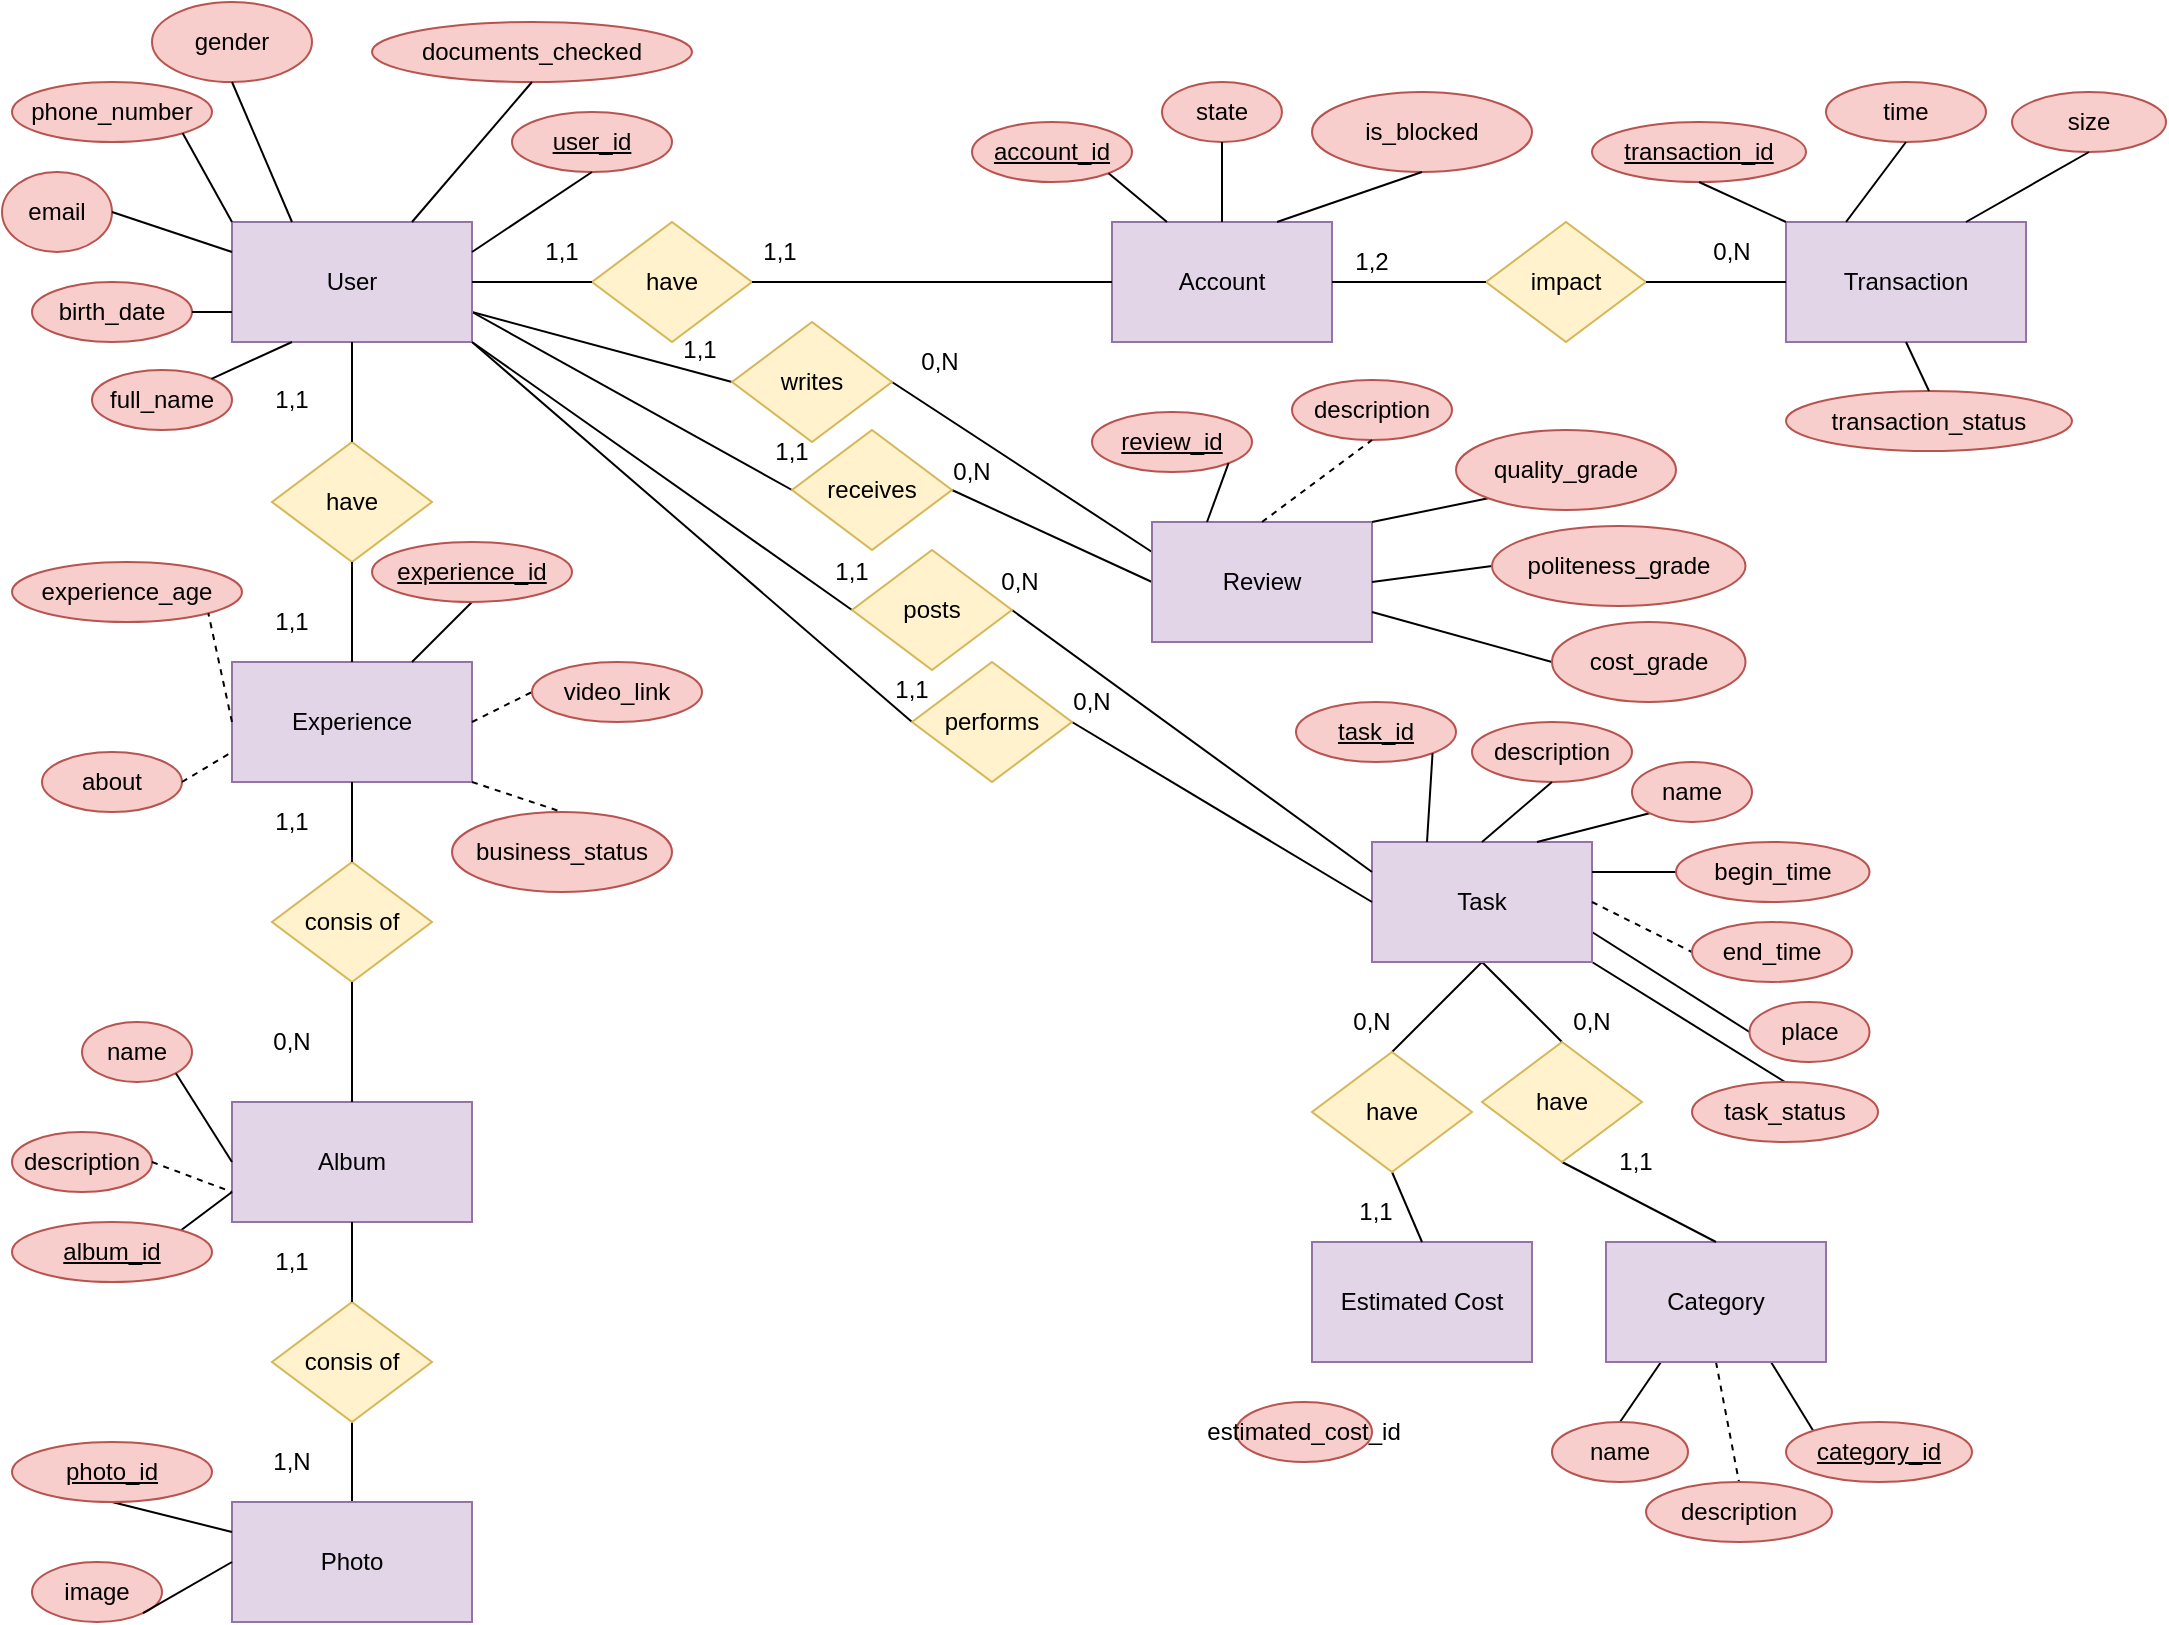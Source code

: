 <mxfile version="20.5.1" type="github" pages="2">
  <diagram id="axVk7lnWbnFJgNPXd5j-" name="Страница 1">
    <mxGraphModel dx="1430" dy="678" grid="1" gridSize="10" guides="1" tooltips="1" connect="1" arrows="1" fold="1" page="1" pageScale="1" pageWidth="827" pageHeight="1169" math="0" shadow="0">
      <root>
        <mxCell id="0" />
        <mxCell id="1" parent="0" />
        <mxCell id="Dc6S5-3U-Lf79-AnV3NW-3" value="Transaction" style="rounded=0;whiteSpace=wrap;html=1;fillColor=#e1d5e7;strokeColor=#9673a6;" parent="1" vertex="1">
          <mxGeometry x="897" y="460" width="120" height="60" as="geometry" />
        </mxCell>
        <mxCell id="1e0iizeXlH-LscH0-QRG-50" style="edgeStyle=none;rounded=0;orthogonalLoop=1;jettySize=auto;html=1;exitX=1;exitY=0.75;exitDx=0;exitDy=0;endArrow=none;endFill=0;entryX=0;entryY=0.5;entryDx=0;entryDy=0;" parent="1" source="Dc6S5-3U-Lf79-AnV3NW-4" target="1e0iizeXlH-LscH0-QRG-51" edge="1">
          <mxGeometry relative="1" as="geometry">
            <mxPoint x="340" y="545.625" as="targetPoint" />
          </mxGeometry>
        </mxCell>
        <mxCell id="1e0iizeXlH-LscH0-QRG-54" style="edgeStyle=none;rounded=0;orthogonalLoop=1;jettySize=auto;html=1;exitX=1;exitY=0.75;exitDx=0;exitDy=0;entryX=0;entryY=0.5;entryDx=0;entryDy=0;endArrow=none;endFill=0;" parent="1" source="Dc6S5-3U-Lf79-AnV3NW-4" target="1e0iizeXlH-LscH0-QRG-53" edge="1">
          <mxGeometry relative="1" as="geometry" />
        </mxCell>
        <mxCell id="1e0iizeXlH-LscH0-QRG-93" style="edgeStyle=none;rounded=0;orthogonalLoop=1;jettySize=auto;html=1;exitX=1;exitY=1;exitDx=0;exitDy=0;entryX=0;entryY=0.5;entryDx=0;entryDy=0;endArrow=none;endFill=0;" parent="1" source="Dc6S5-3U-Lf79-AnV3NW-4" target="1e0iizeXlH-LscH0-QRG-92" edge="1">
          <mxGeometry relative="1" as="geometry" />
        </mxCell>
        <mxCell id="Dc6S5-3U-Lf79-AnV3NW-4" value="User" style="rounded=0;whiteSpace=wrap;html=1;fillColor=#e1d5e7;strokeColor=#9673a6;" parent="1" vertex="1">
          <mxGeometry x="120" y="460" width="120" height="60" as="geometry" />
        </mxCell>
        <mxCell id="Dc6S5-3U-Lf79-AnV3NW-5" value="Account" style="rounded=0;whiteSpace=wrap;html=1;fillColor=#e1d5e7;strokeColor=#9673a6;" parent="1" vertex="1">
          <mxGeometry x="560" y="460" width="110" height="60" as="geometry" />
        </mxCell>
        <mxCell id="Dc6S5-3U-Lf79-AnV3NW-6" value="Experience" style="rounded=0;whiteSpace=wrap;html=1;fillColor=#e1d5e7;strokeColor=#9673a6;" parent="1" vertex="1">
          <mxGeometry x="120" y="680" width="120" height="60" as="geometry" />
        </mxCell>
        <mxCell id="TsbDV6BTTnVZYsI7FMhj-1" value="have" style="rhombus;whiteSpace=wrap;html=1;fillColor=#fff2cc;strokeColor=#d6b656;" parent="1" vertex="1">
          <mxGeometry x="140" y="570" width="80" height="60" as="geometry" />
        </mxCell>
        <mxCell id="TsbDV6BTTnVZYsI7FMhj-2" value="consis of" style="rhombus;whiteSpace=wrap;html=1;fillColor=#fff2cc;strokeColor=#d6b656;" parent="1" vertex="1">
          <mxGeometry x="140" y="780" width="80" height="60" as="geometry" />
        </mxCell>
        <mxCell id="TsbDV6BTTnVZYsI7FMhj-3" value="impact" style="rhombus;whiteSpace=wrap;html=1;fillColor=#fff2cc;strokeColor=#d6b656;" parent="1" vertex="1">
          <mxGeometry x="747" y="460" width="80" height="60" as="geometry" />
        </mxCell>
        <mxCell id="TsbDV6BTTnVZYsI7FMhj-4" value="have" style="rhombus;whiteSpace=wrap;html=1;fillColor=#fff2cc;strokeColor=#d6b656;" parent="1" vertex="1">
          <mxGeometry x="300" y="460" width="80" height="60" as="geometry" />
        </mxCell>
        <mxCell id="TsbDV6BTTnVZYsI7FMhj-8" value="" style="endArrow=none;html=1;exitX=0.5;exitY=1;exitDx=0;exitDy=0;entryX=0.5;entryY=0;entryDx=0;entryDy=0;" parent="1" source="TsbDV6BTTnVZYsI7FMhj-1" target="Dc6S5-3U-Lf79-AnV3NW-6" edge="1">
          <mxGeometry width="50" height="50" relative="1" as="geometry">
            <mxPoint x="380" y="580" as="sourcePoint" />
            <mxPoint x="430" y="530" as="targetPoint" />
          </mxGeometry>
        </mxCell>
        <mxCell id="TsbDV6BTTnVZYsI7FMhj-9" value="" style="endArrow=none;html=1;entryX=0.5;entryY=0;entryDx=0;entryDy=0;" parent="1" target="TsbDV6BTTnVZYsI7FMhj-2" edge="1">
          <mxGeometry width="50" height="50" relative="1" as="geometry">
            <mxPoint x="180" y="740" as="sourcePoint" />
            <mxPoint x="430" y="530" as="targetPoint" />
          </mxGeometry>
        </mxCell>
        <mxCell id="TsbDV6BTTnVZYsI7FMhj-11" value="" style="endArrow=none;html=1;exitX=0;exitY=0.5;exitDx=0;exitDy=0;entryX=1;entryY=0.5;entryDx=0;entryDy=0;" parent="1" source="Dc6S5-3U-Lf79-AnV3NW-3" target="TsbDV6BTTnVZYsI7FMhj-3" edge="1">
          <mxGeometry width="50" height="50" relative="1" as="geometry">
            <mxPoint x="570" y="570" as="sourcePoint" />
            <mxPoint x="850" y="480" as="targetPoint" />
          </mxGeometry>
        </mxCell>
        <mxCell id="TsbDV6BTTnVZYsI7FMhj-12" value="" style="endArrow=none;html=1;entryX=0;entryY=0.5;entryDx=0;entryDy=0;exitX=1;exitY=0.5;exitDx=0;exitDy=0;" parent="1" source="Dc6S5-3U-Lf79-AnV3NW-5" target="TsbDV6BTTnVZYsI7FMhj-3" edge="1">
          <mxGeometry width="50" height="50" relative="1" as="geometry">
            <mxPoint x="510" y="580" as="sourcePoint" />
            <mxPoint x="560" y="530" as="targetPoint" />
          </mxGeometry>
        </mxCell>
        <mxCell id="TsbDV6BTTnVZYsI7FMhj-13" value="" style="endArrow=none;html=1;exitX=1;exitY=0.5;exitDx=0;exitDy=0;entryX=0;entryY=0.5;entryDx=0;entryDy=0;" parent="1" source="TsbDV6BTTnVZYsI7FMhj-4" target="Dc6S5-3U-Lf79-AnV3NW-5" edge="1">
          <mxGeometry width="50" height="50" relative="1" as="geometry">
            <mxPoint x="380" y="580" as="sourcePoint" />
            <mxPoint x="430" y="530" as="targetPoint" />
          </mxGeometry>
        </mxCell>
        <mxCell id="TsbDV6BTTnVZYsI7FMhj-14" value="" style="endArrow=none;html=1;exitX=1;exitY=0.5;exitDx=0;exitDy=0;entryX=0;entryY=0.5;entryDx=0;entryDy=0;" parent="1" source="Dc6S5-3U-Lf79-AnV3NW-4" target="TsbDV6BTTnVZYsI7FMhj-4" edge="1">
          <mxGeometry width="50" height="50" relative="1" as="geometry">
            <mxPoint x="380" y="580" as="sourcePoint" />
            <mxPoint x="430" y="530" as="targetPoint" />
          </mxGeometry>
        </mxCell>
        <mxCell id="TsbDV6BTTnVZYsI7FMhj-15" value="" style="endArrow=none;html=1;exitX=0.5;exitY=1;exitDx=0;exitDy=0;entryX=0.5;entryY=0;entryDx=0;entryDy=0;" parent="1" source="Dc6S5-3U-Lf79-AnV3NW-4" target="TsbDV6BTTnVZYsI7FMhj-1" edge="1">
          <mxGeometry width="50" height="50" relative="1" as="geometry">
            <mxPoint x="380" y="580" as="sourcePoint" />
            <mxPoint x="430" y="530" as="targetPoint" />
          </mxGeometry>
        </mxCell>
        <mxCell id="TsbDV6BTTnVZYsI7FMhj-20" value="0,N" style="text;html=1;strokeColor=none;fillColor=none;align=center;verticalAlign=middle;whiteSpace=wrap;rounded=0;" parent="1" vertex="1">
          <mxGeometry x="850" y="465" width="40" height="20" as="geometry" />
        </mxCell>
        <mxCell id="TsbDV6BTTnVZYsI7FMhj-21" value="1,2" style="text;html=1;strokeColor=none;fillColor=none;align=center;verticalAlign=middle;whiteSpace=wrap;rounded=0;" parent="1" vertex="1">
          <mxGeometry x="670" y="470" width="40" height="20" as="geometry" />
        </mxCell>
        <mxCell id="TsbDV6BTTnVZYsI7FMhj-22" value="1,1" style="text;html=1;strokeColor=none;fillColor=none;align=center;verticalAlign=middle;whiteSpace=wrap;rounded=0;" parent="1" vertex="1">
          <mxGeometry x="265" y="465" width="40" height="20" as="geometry" />
        </mxCell>
        <mxCell id="TsbDV6BTTnVZYsI7FMhj-23" value="1,1" style="text;html=1;strokeColor=none;fillColor=none;align=center;verticalAlign=middle;whiteSpace=wrap;rounded=0;" parent="1" vertex="1">
          <mxGeometry x="374" y="465" width="40" height="20" as="geometry" />
        </mxCell>
        <mxCell id="TsbDV6BTTnVZYsI7FMhj-24" value="1,1" style="text;html=1;strokeColor=none;fillColor=none;align=center;verticalAlign=middle;whiteSpace=wrap;rounded=0;" parent="1" vertex="1">
          <mxGeometry x="130" y="539" width="40" height="20" as="geometry" />
        </mxCell>
        <mxCell id="TsbDV6BTTnVZYsI7FMhj-26" value="1,1" style="text;html=1;strokeColor=none;fillColor=none;align=center;verticalAlign=middle;whiteSpace=wrap;rounded=0;" parent="1" vertex="1">
          <mxGeometry x="130" y="650" width="40" height="20" as="geometry" />
        </mxCell>
        <mxCell id="TsbDV6BTTnVZYsI7FMhj-27" value="1,1" style="text;html=1;strokeColor=none;fillColor=none;align=center;verticalAlign=middle;whiteSpace=wrap;rounded=0;" parent="1" vertex="1">
          <mxGeometry x="130" y="750" width="40" height="20" as="geometry" />
        </mxCell>
        <mxCell id="TsbDV6BTTnVZYsI7FMhj-33" value="state" style="ellipse;whiteSpace=wrap;html=1;fillColor=#f8cecc;strokeColor=#b85450;" parent="1" vertex="1">
          <mxGeometry x="585" y="390" width="60" height="30" as="geometry" />
        </mxCell>
        <mxCell id="TsbDV6BTTnVZYsI7FMhj-35" value="transaction_status" style="ellipse;whiteSpace=wrap;html=1;fillColor=#f8cecc;strokeColor=#b85450;" parent="1" vertex="1">
          <mxGeometry x="897" y="544.5" width="143" height="30" as="geometry" />
        </mxCell>
        <mxCell id="TsbDV6BTTnVZYsI7FMhj-37" value="time" style="ellipse;whiteSpace=wrap;html=1;fillColor=#f8cecc;strokeColor=#b85450;" parent="1" vertex="1">
          <mxGeometry x="917" y="390" width="80" height="30" as="geometry" />
        </mxCell>
        <mxCell id="TsbDV6BTTnVZYsI7FMhj-38" value="&lt;u&gt;transaction_id&lt;/u&gt;" style="ellipse;whiteSpace=wrap;html=1;fillColor=#f8cecc;strokeColor=#b85450;" parent="1" vertex="1">
          <mxGeometry x="800" y="410" width="107" height="30" as="geometry" />
        </mxCell>
        <mxCell id="TsbDV6BTTnVZYsI7FMhj-39" value="gender" style="ellipse;whiteSpace=wrap;html=1;fillColor=#f8cecc;strokeColor=#b85450;" parent="1" vertex="1">
          <mxGeometry x="80" y="350" width="80" height="40" as="geometry" />
        </mxCell>
        <mxCell id="TsbDV6BTTnVZYsI7FMhj-40" value="birth_date" style="ellipse;whiteSpace=wrap;html=1;fillColor=#f8cecc;strokeColor=#b85450;" parent="1" vertex="1">
          <mxGeometry x="20" y="490" width="80" height="30" as="geometry" />
        </mxCell>
        <mxCell id="TsbDV6BTTnVZYsI7FMhj-41" value="full_name" style="ellipse;whiteSpace=wrap;html=1;fillColor=#f8cecc;strokeColor=#b85450;" parent="1" vertex="1">
          <mxGeometry x="50" y="534" width="70" height="30" as="geometry" />
        </mxCell>
        <mxCell id="TsbDV6BTTnVZYsI7FMhj-43" value="size" style="ellipse;whiteSpace=wrap;html=1;fillColor=#f8cecc;strokeColor=#b85450;" parent="1" vertex="1">
          <mxGeometry x="1010" y="395" width="77" height="30" as="geometry" />
        </mxCell>
        <mxCell id="TsbDV6BTTnVZYsI7FMhj-44" value="business_status" style="ellipse;whiteSpace=wrap;html=1;fillColor=#f8cecc;strokeColor=#b85450;" parent="1" vertex="1">
          <mxGeometry x="230" y="755" width="110" height="40" as="geometry" />
        </mxCell>
        <mxCell id="TsbDV6BTTnVZYsI7FMhj-45" value="video_link" style="ellipse;whiteSpace=wrap;html=1;fillColor=#f8cecc;strokeColor=#b85450;" parent="1" vertex="1">
          <mxGeometry x="270" y="680" width="85" height="30" as="geometry" />
        </mxCell>
        <mxCell id="TsbDV6BTTnVZYsI7FMhj-46" value="about" style="ellipse;whiteSpace=wrap;html=1;fillColor=#f8cecc;strokeColor=#b85450;" parent="1" vertex="1">
          <mxGeometry x="25" y="725" width="70" height="30" as="geometry" />
        </mxCell>
        <mxCell id="TsbDV6BTTnVZYsI7FMhj-47" value="experience_age" style="ellipse;whiteSpace=wrap;html=1;fillColor=#f8cecc;strokeColor=#b85450;" parent="1" vertex="1">
          <mxGeometry x="10" y="630" width="115" height="30" as="geometry" />
        </mxCell>
        <mxCell id="TsbDV6BTTnVZYsI7FMhj-48" value="documents_checked" style="ellipse;whiteSpace=wrap;html=1;fillColor=#f8cecc;strokeColor=#b85450;" parent="1" vertex="1">
          <mxGeometry x="190" y="360" width="160" height="30" as="geometry" />
        </mxCell>
        <mxCell id="TsbDV6BTTnVZYsI7FMhj-49" value="&lt;u&gt;user_id&lt;/u&gt;" style="ellipse;whiteSpace=wrap;html=1;fillColor=#f8cecc;strokeColor=#b85450;" parent="1" vertex="1">
          <mxGeometry x="260" y="405" width="80" height="30" as="geometry" />
        </mxCell>
        <mxCell id="TsbDV6BTTnVZYsI7FMhj-51" value="is_blocked" style="ellipse;whiteSpace=wrap;html=1;fillColor=#f8cecc;strokeColor=#b85450;" parent="1" vertex="1">
          <mxGeometry x="660" y="395" width="110" height="40" as="geometry" />
        </mxCell>
        <mxCell id="TsbDV6BTTnVZYsI7FMhj-53" value="email" style="ellipse;whiteSpace=wrap;html=1;fillColor=#f8cecc;strokeColor=#b85450;" parent="1" vertex="1">
          <mxGeometry x="5" y="435" width="55" height="40" as="geometry" />
        </mxCell>
        <mxCell id="TsbDV6BTTnVZYsI7FMhj-54" value="&lt;u&gt;account_id&lt;/u&gt;" style="ellipse;whiteSpace=wrap;html=1;fillColor=#f8cecc;strokeColor=#b85450;" parent="1" vertex="1">
          <mxGeometry x="490" y="410" width="80" height="30" as="geometry" />
        </mxCell>
        <mxCell id="TsbDV6BTTnVZYsI7FMhj-56" value="phone_number" style="ellipse;whiteSpace=wrap;html=1;fillColor=#f8cecc;strokeColor=#b85450;" parent="1" vertex="1">
          <mxGeometry x="10" y="390" width="100" height="30" as="geometry" />
        </mxCell>
        <mxCell id="TsbDV6BTTnVZYsI7FMhj-68" value="" style="endArrow=none;html=1;entryX=0.5;entryY=1;entryDx=0;entryDy=0;exitX=0.75;exitY=0;exitDx=0;exitDy=0;" parent="1" source="Dc6S5-3U-Lf79-AnV3NW-3" target="TsbDV6BTTnVZYsI7FMhj-43" edge="1">
          <mxGeometry width="50" height="50" relative="1" as="geometry">
            <mxPoint x="540" y="470" as="sourcePoint" />
            <mxPoint x="590" y="420" as="targetPoint" />
          </mxGeometry>
        </mxCell>
        <mxCell id="TsbDV6BTTnVZYsI7FMhj-71" value="" style="endArrow=none;html=1;entryX=0.5;entryY=1;entryDx=0;entryDy=0;exitX=0.25;exitY=0;exitDx=0;exitDy=0;" parent="1" source="Dc6S5-3U-Lf79-AnV3NW-3" target="TsbDV6BTTnVZYsI7FMhj-37" edge="1">
          <mxGeometry width="50" height="50" relative="1" as="geometry">
            <mxPoint x="540" y="470" as="sourcePoint" />
            <mxPoint x="590" y="420" as="targetPoint" />
          </mxGeometry>
        </mxCell>
        <mxCell id="TsbDV6BTTnVZYsI7FMhj-72" value="" style="endArrow=none;html=1;entryX=0.5;entryY=1;entryDx=0;entryDy=0;exitX=0;exitY=0;exitDx=0;exitDy=0;" parent="1" source="Dc6S5-3U-Lf79-AnV3NW-3" target="TsbDV6BTTnVZYsI7FMhj-38" edge="1">
          <mxGeometry width="50" height="50" relative="1" as="geometry">
            <mxPoint x="540" y="470" as="sourcePoint" />
            <mxPoint x="590" y="420" as="targetPoint" />
          </mxGeometry>
        </mxCell>
        <mxCell id="TsbDV6BTTnVZYsI7FMhj-74" value="" style="endArrow=none;html=1;exitX=1;exitY=0.5;exitDx=0;exitDy=0;entryX=0;entryY=0.5;entryDx=0;entryDy=0;dashed=1;" parent="1" source="Dc6S5-3U-Lf79-AnV3NW-6" target="TsbDV6BTTnVZYsI7FMhj-45" edge="1">
          <mxGeometry width="50" height="50" relative="1" as="geometry">
            <mxPoint x="120" y="710" as="sourcePoint" />
            <mxPoint x="90" y="700" as="targetPoint" />
          </mxGeometry>
        </mxCell>
        <mxCell id="TsbDV6BTTnVZYsI7FMhj-75" value="" style="endArrow=none;html=1;entryX=0.5;entryY=0;entryDx=0;entryDy=0;exitX=1;exitY=1;exitDx=0;exitDy=0;dashed=1;" parent="1" source="Dc6S5-3U-Lf79-AnV3NW-6" target="TsbDV6BTTnVZYsI7FMhj-44" edge="1">
          <mxGeometry width="50" height="50" relative="1" as="geometry">
            <mxPoint x="440" y="480" as="sourcePoint" />
            <mxPoint x="490" y="430" as="targetPoint" />
          </mxGeometry>
        </mxCell>
        <mxCell id="TsbDV6BTTnVZYsI7FMhj-78" value="" style="endArrow=none;html=1;entryX=0.5;entryY=1;entryDx=0;entryDy=0;exitX=0.5;exitY=0;exitDx=0;exitDy=0;" parent="1" source="TsbDV6BTTnVZYsI7FMhj-35" target="Dc6S5-3U-Lf79-AnV3NW-3" edge="1">
          <mxGeometry width="50" height="50" relative="1" as="geometry">
            <mxPoint x="960" y="520" as="sourcePoint" />
            <mxPoint x="680" y="420" as="targetPoint" />
          </mxGeometry>
        </mxCell>
        <mxCell id="TsbDV6BTTnVZYsI7FMhj-80" value="" style="endArrow=none;html=1;exitX=1;exitY=0.25;exitDx=0;exitDy=0;entryX=0.5;entryY=1;entryDx=0;entryDy=0;" parent="1" source="Dc6S5-3U-Lf79-AnV3NW-4" target="TsbDV6BTTnVZYsI7FMhj-49" edge="1">
          <mxGeometry width="50" height="50" relative="1" as="geometry">
            <mxPoint x="440" y="480" as="sourcePoint" />
            <mxPoint x="490" y="430" as="targetPoint" />
          </mxGeometry>
        </mxCell>
        <mxCell id="TsbDV6BTTnVZYsI7FMhj-81" value="" style="endArrow=none;html=1;entryX=0.5;entryY=1;entryDx=0;entryDy=0;exitX=0.75;exitY=0;exitDx=0;exitDy=0;" parent="1" source="Dc6S5-3U-Lf79-AnV3NW-4" target="TsbDV6BTTnVZYsI7FMhj-48" edge="1">
          <mxGeometry width="50" height="50" relative="1" as="geometry">
            <mxPoint x="440" y="480" as="sourcePoint" />
            <mxPoint x="490" y="430" as="targetPoint" />
          </mxGeometry>
        </mxCell>
        <mxCell id="TsbDV6BTTnVZYsI7FMhj-82" value="" style="endArrow=none;html=1;exitX=1;exitY=1;exitDx=0;exitDy=0;entryX=0.25;entryY=0;entryDx=0;entryDy=0;" parent="1" source="TsbDV6BTTnVZYsI7FMhj-54" target="Dc6S5-3U-Lf79-AnV3NW-5" edge="1">
          <mxGeometry width="50" height="50" relative="1" as="geometry">
            <mxPoint x="530" y="430" as="sourcePoint" />
            <mxPoint x="500" y="570" as="targetPoint" />
          </mxGeometry>
        </mxCell>
        <mxCell id="TsbDV6BTTnVZYsI7FMhj-84" value="" style="endArrow=none;html=1;entryX=0.5;entryY=1;entryDx=0;entryDy=0;exitX=0.75;exitY=0;exitDx=0;exitDy=0;" parent="1" source="Dc6S5-3U-Lf79-AnV3NW-5" target="TsbDV6BTTnVZYsI7FMhj-51" edge="1">
          <mxGeometry width="50" height="50" relative="1" as="geometry">
            <mxPoint x="570" y="480" as="sourcePoint" />
            <mxPoint x="620" y="430" as="targetPoint" />
          </mxGeometry>
        </mxCell>
        <mxCell id="TsbDV6BTTnVZYsI7FMhj-85" value="" style="endArrow=none;html=1;exitX=0.5;exitY=0;exitDx=0;exitDy=0;entryX=0.5;entryY=1;entryDx=0;entryDy=0;" parent="1" source="Dc6S5-3U-Lf79-AnV3NW-5" target="TsbDV6BTTnVZYsI7FMhj-33" edge="1">
          <mxGeometry width="50" height="50" relative="1" as="geometry">
            <mxPoint x="570" y="480" as="sourcePoint" />
            <mxPoint x="610" y="420" as="targetPoint" />
          </mxGeometry>
        </mxCell>
        <mxCell id="TsbDV6BTTnVZYsI7FMhj-86" value="" style="endArrow=none;html=1;entryX=1;entryY=1;entryDx=0;entryDy=0;exitX=0;exitY=0.5;exitDx=0;exitDy=0;dashed=1;" parent="1" source="Dc6S5-3U-Lf79-AnV3NW-6" target="TsbDV6BTTnVZYsI7FMhj-47" edge="1">
          <mxGeometry width="50" height="50" relative="1" as="geometry">
            <mxPoint x="440" y="480" as="sourcePoint" />
            <mxPoint x="490" y="430" as="targetPoint" />
          </mxGeometry>
        </mxCell>
        <mxCell id="TsbDV6BTTnVZYsI7FMhj-87" value="" style="endArrow=none;html=1;exitX=1;exitY=0.5;exitDx=0;exitDy=0;entryX=0;entryY=0.75;entryDx=0;entryDy=0;dashed=1;" parent="1" source="TsbDV6BTTnVZYsI7FMhj-46" target="Dc6S5-3U-Lf79-AnV3NW-6" edge="1">
          <mxGeometry width="50" height="50" relative="1" as="geometry">
            <mxPoint x="440" y="480" as="sourcePoint" />
            <mxPoint x="490" y="430" as="targetPoint" />
          </mxGeometry>
        </mxCell>
        <mxCell id="TsbDV6BTTnVZYsI7FMhj-94" value="" style="endArrow=none;html=1;entryX=1;entryY=0.5;entryDx=0;entryDy=0;exitX=0;exitY=0.75;exitDx=0;exitDy=0;" parent="1" source="Dc6S5-3U-Lf79-AnV3NW-4" target="TsbDV6BTTnVZYsI7FMhj-40" edge="1">
          <mxGeometry width="50" height="50" relative="1" as="geometry">
            <mxPoint x="440" y="480" as="sourcePoint" />
            <mxPoint x="490" y="430" as="targetPoint" />
          </mxGeometry>
        </mxCell>
        <mxCell id="TsbDV6BTTnVZYsI7FMhj-95" value="" style="endArrow=none;html=1;entryX=1;entryY=0.5;entryDx=0;entryDy=0;exitX=0;exitY=0.25;exitDx=0;exitDy=0;" parent="1" source="Dc6S5-3U-Lf79-AnV3NW-4" target="TsbDV6BTTnVZYsI7FMhj-53" edge="1">
          <mxGeometry width="50" height="50" relative="1" as="geometry">
            <mxPoint x="440" y="480" as="sourcePoint" />
            <mxPoint x="490" y="430" as="targetPoint" />
          </mxGeometry>
        </mxCell>
        <mxCell id="TsbDV6BTTnVZYsI7FMhj-96" value="" style="endArrow=none;html=1;entryX=1;entryY=1;entryDx=0;entryDy=0;exitX=0;exitY=0;exitDx=0;exitDy=0;" parent="1" source="Dc6S5-3U-Lf79-AnV3NW-4" target="TsbDV6BTTnVZYsI7FMhj-56" edge="1">
          <mxGeometry width="50" height="50" relative="1" as="geometry">
            <mxPoint x="440" y="480" as="sourcePoint" />
            <mxPoint x="490" y="430" as="targetPoint" />
          </mxGeometry>
        </mxCell>
        <mxCell id="TsbDV6BTTnVZYsI7FMhj-97" value="" style="endArrow=none;html=1;exitX=0.25;exitY=0;exitDx=0;exitDy=0;entryX=0.5;entryY=1;entryDx=0;entryDy=0;" parent="1" source="Dc6S5-3U-Lf79-AnV3NW-4" target="TsbDV6BTTnVZYsI7FMhj-39" edge="1">
          <mxGeometry width="50" height="50" relative="1" as="geometry">
            <mxPoint x="440" y="480" as="sourcePoint" />
            <mxPoint x="490" y="430" as="targetPoint" />
          </mxGeometry>
        </mxCell>
        <mxCell id="TsbDV6BTTnVZYsI7FMhj-98" value="" style="endArrow=none;html=1;exitX=1;exitY=0;exitDx=0;exitDy=0;entryX=0.25;entryY=1;entryDx=0;entryDy=0;" parent="1" source="TsbDV6BTTnVZYsI7FMhj-41" target="Dc6S5-3U-Lf79-AnV3NW-4" edge="1">
          <mxGeometry width="50" height="50" relative="1" as="geometry">
            <mxPoint x="440" y="480" as="sourcePoint" />
            <mxPoint x="490" y="430" as="targetPoint" />
          </mxGeometry>
        </mxCell>
        <mxCell id="1e0iizeXlH-LscH0-QRG-7" style="rounded=0;orthogonalLoop=1;jettySize=auto;html=1;exitX=0.5;exitY=1;exitDx=0;exitDy=0;entryX=0.75;entryY=0;entryDx=0;entryDy=0;endArrow=none;endFill=0;" parent="1" source="1e0iizeXlH-LscH0-QRG-6" target="Dc6S5-3U-Lf79-AnV3NW-6" edge="1">
          <mxGeometry relative="1" as="geometry" />
        </mxCell>
        <mxCell id="1e0iizeXlH-LscH0-QRG-6" value="&lt;u&gt;experience_id&lt;/u&gt;" style="ellipse;whiteSpace=wrap;html=1;fillColor=#f8cecc;strokeColor=#b85450;" parent="1" vertex="1">
          <mxGeometry x="190" y="620" width="100" height="30" as="geometry" />
        </mxCell>
        <mxCell id="1e0iizeXlH-LscH0-QRG-9" style="edgeStyle=none;rounded=0;orthogonalLoop=1;jettySize=auto;html=1;exitX=0.5;exitY=1;exitDx=0;exitDy=0;dashed=1;endArrow=none;endFill=0;" parent="1" source="TsbDV6BTTnVZYsI7FMhj-47" target="TsbDV6BTTnVZYsI7FMhj-47" edge="1">
          <mxGeometry relative="1" as="geometry" />
        </mxCell>
        <mxCell id="1e0iizeXlH-LscH0-QRG-10" value="Album" style="rounded=0;whiteSpace=wrap;html=1;fillColor=#e1d5e7;strokeColor=#9673a6;" parent="1" vertex="1">
          <mxGeometry x="120" y="900" width="120" height="60" as="geometry" />
        </mxCell>
        <mxCell id="1e0iizeXlH-LscH0-QRG-11" value="" style="endArrow=none;html=1;exitX=0.5;exitY=1;exitDx=0;exitDy=0;entryX=0.5;entryY=0;entryDx=0;entryDy=0;" parent="1" source="TsbDV6BTTnVZYsI7FMhj-2" target="1e0iizeXlH-LscH0-QRG-10" edge="1">
          <mxGeometry width="50" height="50" relative="1" as="geometry">
            <mxPoint x="180" y="850" as="sourcePoint" />
            <mxPoint x="430" y="750" as="targetPoint" />
          </mxGeometry>
        </mxCell>
        <mxCell id="1e0iizeXlH-LscH0-QRG-12" value="" style="endArrow=none;html=1;entryX=0.5;entryY=0;entryDx=0;entryDy=0;exitX=0.5;exitY=1;exitDx=0;exitDy=0;" parent="1" source="1e0iizeXlH-LscH0-QRG-44" target="1e0iizeXlH-LscH0-QRG-27" edge="1">
          <mxGeometry width="50" height="50" relative="1" as="geometry">
            <mxPoint x="180" y="960" as="sourcePoint" />
            <mxPoint x="180" y="1000" as="targetPoint" />
          </mxGeometry>
        </mxCell>
        <mxCell id="1e0iizeXlH-LscH0-QRG-13" value="0,N" style="text;html=1;strokeColor=none;fillColor=none;align=center;verticalAlign=middle;whiteSpace=wrap;rounded=0;" parent="1" vertex="1">
          <mxGeometry x="130" y="860" width="40" height="20" as="geometry" />
        </mxCell>
        <mxCell id="1e0iizeXlH-LscH0-QRG-14" value="1,1" style="text;html=1;strokeColor=none;fillColor=none;align=center;verticalAlign=middle;whiteSpace=wrap;rounded=0;" parent="1" vertex="1">
          <mxGeometry x="130" y="970" width="40" height="20" as="geometry" />
        </mxCell>
        <mxCell id="1e0iizeXlH-LscH0-QRG-17" value="description" style="ellipse;whiteSpace=wrap;html=1;fillColor=#f8cecc;strokeColor=#b85450;" parent="1" vertex="1">
          <mxGeometry x="10" y="915" width="70" height="30" as="geometry" />
        </mxCell>
        <mxCell id="1e0iizeXlH-LscH0-QRG-18" value="name" style="ellipse;whiteSpace=wrap;html=1;fillColor=#f8cecc;strokeColor=#b85450;" parent="1" vertex="1">
          <mxGeometry x="45" y="860" width="55" height="30" as="geometry" />
        </mxCell>
        <mxCell id="1e0iizeXlH-LscH0-QRG-21" value="" style="endArrow=none;html=1;entryX=1;entryY=1;entryDx=0;entryDy=0;exitX=0;exitY=0.5;exitDx=0;exitDy=0;" parent="1" source="1e0iizeXlH-LscH0-QRG-10" target="1e0iizeXlH-LscH0-QRG-18" edge="1">
          <mxGeometry width="50" height="50" relative="1" as="geometry">
            <mxPoint x="440" y="700" as="sourcePoint" />
            <mxPoint x="490" y="650" as="targetPoint" />
          </mxGeometry>
        </mxCell>
        <mxCell id="1e0iizeXlH-LscH0-QRG-22" value="" style="endArrow=none;html=1;exitX=1;exitY=0.5;exitDx=0;exitDy=0;entryX=0;entryY=0.75;entryDx=0;entryDy=0;dashed=1;" parent="1" source="1e0iizeXlH-LscH0-QRG-17" target="1e0iizeXlH-LscH0-QRG-10" edge="1">
          <mxGeometry width="50" height="50" relative="1" as="geometry">
            <mxPoint x="440" y="700" as="sourcePoint" />
            <mxPoint x="490" y="650" as="targetPoint" />
          </mxGeometry>
        </mxCell>
        <mxCell id="1e0iizeXlH-LscH0-QRG-23" style="rounded=0;orthogonalLoop=1;jettySize=auto;html=1;exitX=0.5;exitY=1;exitDx=0;exitDy=0;endArrow=none;endFill=0;entryX=0;entryY=0.75;entryDx=0;entryDy=0;" parent="1" source="1e0iizeXlH-LscH0-QRG-24" target="1e0iizeXlH-LscH0-QRG-10" edge="1">
          <mxGeometry relative="1" as="geometry">
            <mxPoint x="120" y="940" as="targetPoint" />
          </mxGeometry>
        </mxCell>
        <mxCell id="1e0iizeXlH-LscH0-QRG-24" value="&lt;u&gt;album_id&lt;/u&gt;" style="ellipse;whiteSpace=wrap;html=1;fillColor=#f8cecc;strokeColor=#b85450;" parent="1" vertex="1">
          <mxGeometry x="10" y="960" width="100" height="30" as="geometry" />
        </mxCell>
        <mxCell id="1e0iizeXlH-LscH0-QRG-25" style="edgeStyle=none;rounded=0;orthogonalLoop=1;jettySize=auto;html=1;exitX=0.5;exitY=1;exitDx=0;exitDy=0;dashed=1;endArrow=none;endFill=0;" parent="1" source="1e0iizeXlH-LscH0-QRG-18" target="1e0iizeXlH-LscH0-QRG-18" edge="1">
          <mxGeometry relative="1" as="geometry" />
        </mxCell>
        <mxCell id="1e0iizeXlH-LscH0-QRG-27" value="Photo" style="rounded=0;whiteSpace=wrap;html=1;fillColor=#e1d5e7;strokeColor=#9673a6;" parent="1" vertex="1">
          <mxGeometry x="120" y="1100" width="120" height="60" as="geometry" />
        </mxCell>
        <mxCell id="1e0iizeXlH-LscH0-QRG-30" value="1,N" style="text;html=1;strokeColor=none;fillColor=none;align=center;verticalAlign=middle;whiteSpace=wrap;rounded=0;" parent="1" vertex="1">
          <mxGeometry x="130" y="1070" width="40" height="20" as="geometry" />
        </mxCell>
        <mxCell id="1e0iizeXlH-LscH0-QRG-35" value="image" style="ellipse;whiteSpace=wrap;html=1;fillColor=#f8cecc;strokeColor=#b85450;" parent="1" vertex="1">
          <mxGeometry x="20" y="1130" width="65" height="30" as="geometry" />
        </mxCell>
        <mxCell id="1e0iizeXlH-LscH0-QRG-38" value="" style="endArrow=none;html=1;entryX=1;entryY=1;entryDx=0;entryDy=0;exitX=0;exitY=0.5;exitDx=0;exitDy=0;" parent="1" source="1e0iizeXlH-LscH0-QRG-27" target="1e0iizeXlH-LscH0-QRG-35" edge="1">
          <mxGeometry width="50" height="50" relative="1" as="geometry">
            <mxPoint x="435" y="960" as="sourcePoint" />
            <mxPoint x="485" y="910" as="targetPoint" />
          </mxGeometry>
        </mxCell>
        <mxCell id="1e0iizeXlH-LscH0-QRG-40" style="rounded=0;orthogonalLoop=1;jettySize=auto;html=1;exitX=0.5;exitY=1;exitDx=0;exitDy=0;entryX=0;entryY=0.25;entryDx=0;entryDy=0;endArrow=none;endFill=0;" parent="1" source="1e0iizeXlH-LscH0-QRG-41" target="1e0iizeXlH-LscH0-QRG-27" edge="1">
          <mxGeometry relative="1" as="geometry" />
        </mxCell>
        <mxCell id="1e0iizeXlH-LscH0-QRG-41" value="&lt;u&gt;photo_id&lt;/u&gt;" style="ellipse;whiteSpace=wrap;html=1;fillColor=#f8cecc;strokeColor=#b85450;" parent="1" vertex="1">
          <mxGeometry x="10" y="1070" width="100" height="30" as="geometry" />
        </mxCell>
        <mxCell id="1e0iizeXlH-LscH0-QRG-44" value="consis of" style="rhombus;whiteSpace=wrap;html=1;fillColor=#fff2cc;strokeColor=#d6b656;" parent="1" vertex="1">
          <mxGeometry x="140" y="1000" width="80" height="60" as="geometry" />
        </mxCell>
        <mxCell id="1e0iizeXlH-LscH0-QRG-45" value="" style="endArrow=none;html=1;entryX=0.5;entryY=0;entryDx=0;entryDy=0;exitX=0.5;exitY=1;exitDx=0;exitDy=0;" parent="1" source="1e0iizeXlH-LscH0-QRG-10" target="1e0iizeXlH-LscH0-QRG-44" edge="1">
          <mxGeometry width="50" height="50" relative="1" as="geometry">
            <mxPoint x="220" y="930" as="sourcePoint" />
            <mxPoint x="470" y="720" as="targetPoint" />
          </mxGeometry>
        </mxCell>
        <mxCell id="1e0iizeXlH-LscH0-QRG-67" style="edgeStyle=none;rounded=0;orthogonalLoop=1;jettySize=auto;html=1;exitX=1;exitY=0.5;exitDx=0;exitDy=0;entryX=0;entryY=0.25;entryDx=0;entryDy=0;endArrow=none;endFill=0;" parent="1" source="1e0iizeXlH-LscH0-QRG-51" target="1e0iizeXlH-LscH0-QRG-57" edge="1">
          <mxGeometry relative="1" as="geometry" />
        </mxCell>
        <mxCell id="1e0iizeXlH-LscH0-QRG-51" value="writes" style="rhombus;whiteSpace=wrap;html=1;fillColor=#fff2cc;strokeColor=#d6b656;" parent="1" vertex="1">
          <mxGeometry x="370" y="510" width="80" height="60" as="geometry" />
        </mxCell>
        <mxCell id="1e0iizeXlH-LscH0-QRG-70" style="edgeStyle=none;rounded=0;orthogonalLoop=1;jettySize=auto;html=1;exitX=1;exitY=0.5;exitDx=0;exitDy=0;entryX=0;entryY=0.5;entryDx=0;entryDy=0;endArrow=none;endFill=0;" parent="1" source="1e0iizeXlH-LscH0-QRG-53" target="1e0iizeXlH-LscH0-QRG-57" edge="1">
          <mxGeometry relative="1" as="geometry" />
        </mxCell>
        <mxCell id="1e0iizeXlH-LscH0-QRG-53" value="receives" style="rhombus;whiteSpace=wrap;html=1;fillColor=#fff2cc;strokeColor=#d6b656;" parent="1" vertex="1">
          <mxGeometry x="400" y="564" width="80" height="60" as="geometry" />
        </mxCell>
        <mxCell id="1e0iizeXlH-LscH0-QRG-55" value="1,1" style="text;html=1;strokeColor=none;fillColor=none;align=center;verticalAlign=middle;whiteSpace=wrap;rounded=0;" parent="1" vertex="1">
          <mxGeometry x="334" y="514" width="40" height="20" as="geometry" />
        </mxCell>
        <mxCell id="1e0iizeXlH-LscH0-QRG-56" value="1,1" style="text;html=1;strokeColor=none;fillColor=none;align=center;verticalAlign=middle;whiteSpace=wrap;rounded=0;" parent="1" vertex="1">
          <mxGeometry x="380" y="565" width="40" height="20" as="geometry" />
        </mxCell>
        <mxCell id="1e0iizeXlH-LscH0-QRG-57" value="Review" style="rounded=0;whiteSpace=wrap;html=1;fillColor=#e1d5e7;strokeColor=#9673a6;" parent="1" vertex="1">
          <mxGeometry x="580" y="610" width="110" height="60" as="geometry" />
        </mxCell>
        <mxCell id="1e0iizeXlH-LscH0-QRG-59" value="0,N" style="text;html=1;strokeColor=none;fillColor=none;align=center;verticalAlign=middle;whiteSpace=wrap;rounded=0;" parent="1" vertex="1">
          <mxGeometry x="454" y="520" width="40" height="20" as="geometry" />
        </mxCell>
        <mxCell id="1e0iizeXlH-LscH0-QRG-60" value="description" style="ellipse;whiteSpace=wrap;html=1;fillColor=#f8cecc;strokeColor=#b85450;" parent="1" vertex="1">
          <mxGeometry x="650" y="539" width="80" height="30" as="geometry" />
        </mxCell>
        <mxCell id="1e0iizeXlH-LscH0-QRG-61" value="&lt;u&gt;review_id&lt;/u&gt;" style="ellipse;whiteSpace=wrap;html=1;fillColor=#f8cecc;strokeColor=#b85450;" parent="1" vertex="1">
          <mxGeometry x="550" y="555" width="80" height="30" as="geometry" />
        </mxCell>
        <mxCell id="1e0iizeXlH-LscH0-QRG-62" value="" style="endArrow=none;html=1;exitX=1;exitY=1;exitDx=0;exitDy=0;entryX=0.25;entryY=0;entryDx=0;entryDy=0;" parent="1" source="1e0iizeXlH-LscH0-QRG-61" target="1e0iizeXlH-LscH0-QRG-57" edge="1">
          <mxGeometry width="50" height="50" relative="1" as="geometry">
            <mxPoint x="550" y="580" as="sourcePoint" />
            <mxPoint x="520" y="720" as="targetPoint" />
          </mxGeometry>
        </mxCell>
        <mxCell id="1e0iizeXlH-LscH0-QRG-63" value="" style="endArrow=none;html=1;entryX=0;entryY=1;entryDx=0;entryDy=0;exitX=1;exitY=0;exitDx=0;exitDy=0;" parent="1" source="1e0iizeXlH-LscH0-QRG-57" target="1e0iizeXlH-LscH0-QRG-71" edge="1">
          <mxGeometry width="50" height="50" relative="1" as="geometry">
            <mxPoint x="590" y="630" as="sourcePoint" />
            <mxPoint x="735" y="585" as="targetPoint" />
          </mxGeometry>
        </mxCell>
        <mxCell id="1e0iizeXlH-LscH0-QRG-64" value="" style="endArrow=none;html=1;exitX=0.5;exitY=0;exitDx=0;exitDy=0;entryX=0.5;entryY=1;entryDx=0;entryDy=0;dashed=1;" parent="1" source="1e0iizeXlH-LscH0-QRG-57" target="1e0iizeXlH-LscH0-QRG-60" edge="1">
          <mxGeometry width="50" height="50" relative="1" as="geometry">
            <mxPoint x="590" y="630" as="sourcePoint" />
            <mxPoint x="630" y="570" as="targetPoint" />
          </mxGeometry>
        </mxCell>
        <mxCell id="1e0iizeXlH-LscH0-QRG-68" value="0,N" style="text;html=1;strokeColor=none;fillColor=none;align=center;verticalAlign=middle;whiteSpace=wrap;rounded=0;" parent="1" vertex="1">
          <mxGeometry x="470" y="574.5" width="40" height="20" as="geometry" />
        </mxCell>
        <mxCell id="1e0iizeXlH-LscH0-QRG-71" value="quality_grade" style="ellipse;whiteSpace=wrap;html=1;fillColor=#f8cecc;strokeColor=#b85450;" parent="1" vertex="1">
          <mxGeometry x="732" y="564" width="110" height="40" as="geometry" />
        </mxCell>
        <mxCell id="1e0iizeXlH-LscH0-QRG-73" value="" style="endArrow=none;html=1;entryX=0;entryY=0.5;entryDx=0;entryDy=0;exitX=1;exitY=0.5;exitDx=0;exitDy=0;" parent="1" source="1e0iizeXlH-LscH0-QRG-57" target="1e0iizeXlH-LscH0-QRG-74" edge="1">
          <mxGeometry width="50" height="50" relative="1" as="geometry">
            <mxPoint x="697.25" y="658" as="sourcePoint" />
            <mxPoint x="769.75" y="633" as="targetPoint" />
          </mxGeometry>
        </mxCell>
        <mxCell id="1e0iizeXlH-LscH0-QRG-74" value="politeness_grade" style="ellipse;whiteSpace=wrap;html=1;fillColor=#f8cecc;strokeColor=#b85450;" parent="1" vertex="1">
          <mxGeometry x="750" y="612" width="126.75" height="40" as="geometry" />
        </mxCell>
        <mxCell id="1e0iizeXlH-LscH0-QRG-75" value="" style="endArrow=none;html=1;entryX=0;entryY=0.5;entryDx=0;entryDy=0;exitX=1;exitY=0.75;exitDx=0;exitDy=0;" parent="1" source="1e0iizeXlH-LscH0-QRG-57" target="1e0iizeXlH-LscH0-QRG-76" edge="1">
          <mxGeometry width="50" height="50" relative="1" as="geometry">
            <mxPoint x="697.25" y="706" as="sourcePoint" />
            <mxPoint x="769.75" y="681" as="targetPoint" />
          </mxGeometry>
        </mxCell>
        <mxCell id="1e0iizeXlH-LscH0-QRG-76" value="cost_grade" style="ellipse;whiteSpace=wrap;html=1;fillColor=#f8cecc;strokeColor=#b85450;" parent="1" vertex="1">
          <mxGeometry x="780" y="660" width="96.75" height="40" as="geometry" />
        </mxCell>
        <mxCell id="1e0iizeXlH-LscH0-QRG-89" style="edgeStyle=none;rounded=0;orthogonalLoop=1;jettySize=auto;html=1;exitX=1;exitY=0.75;exitDx=0;exitDy=0;entryX=0;entryY=0.5;entryDx=0;entryDy=0;endArrow=none;endFill=0;" parent="1" source="1e0iizeXlH-LscH0-QRG-77" target="1e0iizeXlH-LscH0-QRG-88" edge="1">
          <mxGeometry relative="1" as="geometry" />
        </mxCell>
        <mxCell id="1e0iizeXlH-LscH0-QRG-91" style="edgeStyle=none;rounded=0;orthogonalLoop=1;jettySize=auto;html=1;exitX=1;exitY=1;exitDx=0;exitDy=0;endArrow=none;endFill=0;entryX=0.5;entryY=0;entryDx=0;entryDy=0;" parent="1" source="1e0iizeXlH-LscH0-QRG-77" target="1e0iizeXlH-LscH0-QRG-90" edge="1">
          <mxGeometry relative="1" as="geometry" />
        </mxCell>
        <mxCell id="1e0iizeXlH-LscH0-QRG-105" style="edgeStyle=none;rounded=0;orthogonalLoop=1;jettySize=auto;html=1;exitX=0.5;exitY=1;exitDx=0;exitDy=0;entryX=0.5;entryY=0;entryDx=0;entryDy=0;endArrow=none;endFill=0;" parent="1" source="1e0iizeXlH-LscH0-QRG-77" target="1e0iizeXlH-LscH0-QRG-104" edge="1">
          <mxGeometry relative="1" as="geometry" />
        </mxCell>
        <mxCell id="1e0iizeXlH-LscH0-QRG-111" style="edgeStyle=none;rounded=0;orthogonalLoop=1;jettySize=auto;html=1;exitX=0.5;exitY=1;exitDx=0;exitDy=0;entryX=0.5;entryY=0;entryDx=0;entryDy=0;endArrow=none;endFill=0;" parent="1" source="1e0iizeXlH-LscH0-QRG-77" target="1e0iizeXlH-LscH0-QRG-110" edge="1">
          <mxGeometry relative="1" as="geometry" />
        </mxCell>
        <mxCell id="1e0iizeXlH-LscH0-QRG-77" value="Task" style="rounded=0;whiteSpace=wrap;html=1;fillColor=#e1d5e7;strokeColor=#9673a6;" parent="1" vertex="1">
          <mxGeometry x="690" y="770" width="110" height="60" as="geometry" />
        </mxCell>
        <mxCell id="1e0iizeXlH-LscH0-QRG-78" value="description" style="ellipse;whiteSpace=wrap;html=1;fillColor=#f8cecc;strokeColor=#b85450;" parent="1" vertex="1">
          <mxGeometry x="740" y="710" width="80" height="30" as="geometry" />
        </mxCell>
        <mxCell id="1e0iizeXlH-LscH0-QRG-79" value="&lt;u&gt;task_id&lt;/u&gt;" style="ellipse;whiteSpace=wrap;html=1;fillColor=#f8cecc;strokeColor=#b85450;" parent="1" vertex="1">
          <mxGeometry x="652" y="700" width="80" height="30" as="geometry" />
        </mxCell>
        <mxCell id="1e0iizeXlH-LscH0-QRG-80" value="" style="endArrow=none;html=1;exitX=1;exitY=1;exitDx=0;exitDy=0;entryX=0.25;entryY=0;entryDx=0;entryDy=0;" parent="1" source="1e0iizeXlH-LscH0-QRG-79" target="1e0iizeXlH-LscH0-QRG-77" edge="1">
          <mxGeometry width="50" height="50" relative="1" as="geometry">
            <mxPoint x="680" y="770" as="sourcePoint" />
            <mxPoint x="650" y="910" as="targetPoint" />
          </mxGeometry>
        </mxCell>
        <mxCell id="1e0iizeXlH-LscH0-QRG-81" value="" style="endArrow=none;html=1;entryX=0;entryY=1;entryDx=0;entryDy=0;exitX=0.75;exitY=0;exitDx=0;exitDy=0;" parent="1" source="1e0iizeXlH-LscH0-QRG-77" target="1e0iizeXlH-LscH0-QRG-83" edge="1">
          <mxGeometry width="50" height="50" relative="1" as="geometry">
            <mxPoint x="720" y="820" as="sourcePoint" />
            <mxPoint x="865" y="775" as="targetPoint" />
          </mxGeometry>
        </mxCell>
        <mxCell id="1e0iizeXlH-LscH0-QRG-82" value="" style="endArrow=none;html=1;exitX=0.5;exitY=0;exitDx=0;exitDy=0;entryX=0.5;entryY=1;entryDx=0;entryDy=0;" parent="1" source="1e0iizeXlH-LscH0-QRG-77" target="1e0iizeXlH-LscH0-QRG-78" edge="1">
          <mxGeometry width="50" height="50" relative="1" as="geometry">
            <mxPoint x="720" y="820" as="sourcePoint" />
            <mxPoint x="760" y="760" as="targetPoint" />
          </mxGeometry>
        </mxCell>
        <mxCell id="1e0iizeXlH-LscH0-QRG-83" value="name" style="ellipse;whiteSpace=wrap;html=1;fillColor=#f8cecc;strokeColor=#b85450;" parent="1" vertex="1">
          <mxGeometry x="820" y="730" width="60" height="30" as="geometry" />
        </mxCell>
        <mxCell id="1e0iizeXlH-LscH0-QRG-84" value="" style="endArrow=none;html=1;entryX=0;entryY=0.5;entryDx=0;entryDy=0;exitX=1;exitY=0.25;exitDx=0;exitDy=0;" parent="1" source="1e0iizeXlH-LscH0-QRG-77" target="1e0iizeXlH-LscH0-QRG-85" edge="1">
          <mxGeometry width="50" height="50" relative="1" as="geometry">
            <mxPoint x="827.25" y="848" as="sourcePoint" />
            <mxPoint x="899.75" y="823" as="targetPoint" />
          </mxGeometry>
        </mxCell>
        <mxCell id="1e0iizeXlH-LscH0-QRG-85" value="begin_time" style="ellipse;whiteSpace=wrap;html=1;fillColor=#f8cecc;strokeColor=#b85450;" parent="1" vertex="1">
          <mxGeometry x="842" y="770" width="96.75" height="30" as="geometry" />
        </mxCell>
        <mxCell id="1e0iizeXlH-LscH0-QRG-86" value="" style="endArrow=none;html=1;entryX=0;entryY=0.5;entryDx=0;entryDy=0;exitX=1;exitY=0.5;exitDx=0;exitDy=0;dashed=1;" parent="1" source="1e0iizeXlH-LscH0-QRG-77" target="1e0iizeXlH-LscH0-QRG-87" edge="1">
          <mxGeometry width="50" height="50" relative="1" as="geometry">
            <mxPoint x="827.25" y="896" as="sourcePoint" />
            <mxPoint x="899.75" y="871" as="targetPoint" />
          </mxGeometry>
        </mxCell>
        <mxCell id="1e0iizeXlH-LscH0-QRG-87" value="end_time" style="ellipse;whiteSpace=wrap;html=1;fillColor=#f8cecc;strokeColor=#b85450;" parent="1" vertex="1">
          <mxGeometry x="850" y="810" width="80" height="30" as="geometry" />
        </mxCell>
        <mxCell id="1e0iizeXlH-LscH0-QRG-88" value="place" style="ellipse;whiteSpace=wrap;html=1;fillColor=#f8cecc;strokeColor=#b85450;" parent="1" vertex="1">
          <mxGeometry x="878.75" y="850" width="60" height="30" as="geometry" />
        </mxCell>
        <mxCell id="1e0iizeXlH-LscH0-QRG-90" value="task_status" style="ellipse;whiteSpace=wrap;html=1;fillColor=#f8cecc;strokeColor=#b85450;" parent="1" vertex="1">
          <mxGeometry x="850" y="890" width="93" height="30" as="geometry" />
        </mxCell>
        <mxCell id="1e0iizeXlH-LscH0-QRG-94" style="edgeStyle=none;rounded=0;orthogonalLoop=1;jettySize=auto;html=1;exitX=1;exitY=0.5;exitDx=0;exitDy=0;entryX=0;entryY=0.25;entryDx=0;entryDy=0;endArrow=none;endFill=0;" parent="1" source="1e0iizeXlH-LscH0-QRG-92" target="1e0iizeXlH-LscH0-QRG-77" edge="1">
          <mxGeometry relative="1" as="geometry" />
        </mxCell>
        <mxCell id="1e0iizeXlH-LscH0-QRG-92" value="posts" style="rhombus;whiteSpace=wrap;html=1;fillColor=#fff2cc;strokeColor=#d6b656;" parent="1" vertex="1">
          <mxGeometry x="430" y="624" width="80" height="60" as="geometry" />
        </mxCell>
        <mxCell id="1e0iizeXlH-LscH0-QRG-95" value="0,N" style="text;html=1;strokeColor=none;fillColor=none;align=center;verticalAlign=middle;whiteSpace=wrap;rounded=0;" parent="1" vertex="1">
          <mxGeometry x="494" y="630" width="40" height="20" as="geometry" />
        </mxCell>
        <mxCell id="1e0iizeXlH-LscH0-QRG-96" value="1,1" style="text;html=1;strokeColor=none;fillColor=none;align=center;verticalAlign=middle;whiteSpace=wrap;rounded=0;" parent="1" vertex="1">
          <mxGeometry x="410" y="625" width="40" height="20" as="geometry" />
        </mxCell>
        <mxCell id="1e0iizeXlH-LscH0-QRG-98" style="edgeStyle=none;rounded=0;orthogonalLoop=1;jettySize=auto;html=1;exitX=1;exitY=0.5;exitDx=0;exitDy=0;entryX=0;entryY=0.5;entryDx=0;entryDy=0;endArrow=none;endFill=0;" parent="1" source="1e0iizeXlH-LscH0-QRG-97" target="1e0iizeXlH-LscH0-QRG-77" edge="1">
          <mxGeometry relative="1" as="geometry" />
        </mxCell>
        <mxCell id="1e0iizeXlH-LscH0-QRG-99" style="edgeStyle=none;rounded=0;orthogonalLoop=1;jettySize=auto;html=1;exitX=0;exitY=0.5;exitDx=0;exitDy=0;entryX=1;entryY=1;entryDx=0;entryDy=0;endArrow=none;endFill=0;" parent="1" source="1e0iizeXlH-LscH0-QRG-97" target="Dc6S5-3U-Lf79-AnV3NW-4" edge="1">
          <mxGeometry relative="1" as="geometry" />
        </mxCell>
        <mxCell id="1e0iizeXlH-LscH0-QRG-97" value="performs" style="rhombus;whiteSpace=wrap;html=1;fillColor=#fff2cc;strokeColor=#d6b656;" parent="1" vertex="1">
          <mxGeometry x="460" y="680" width="80" height="60" as="geometry" />
        </mxCell>
        <mxCell id="1e0iizeXlH-LscH0-QRG-100" value="1,1" style="text;html=1;strokeColor=none;fillColor=none;align=center;verticalAlign=middle;whiteSpace=wrap;rounded=0;" parent="1" vertex="1">
          <mxGeometry x="440" y="684" width="40" height="20" as="geometry" />
        </mxCell>
        <mxCell id="1e0iizeXlH-LscH0-QRG-101" value="0,N" style="text;html=1;strokeColor=none;fillColor=none;align=center;verticalAlign=middle;whiteSpace=wrap;rounded=0;" parent="1" vertex="1">
          <mxGeometry x="530" y="690" width="40" height="20" as="geometry" />
        </mxCell>
        <mxCell id="1e0iizeXlH-LscH0-QRG-116" style="edgeStyle=none;rounded=0;orthogonalLoop=1;jettySize=auto;html=1;exitX=0.75;exitY=1;exitDx=0;exitDy=0;entryX=0;entryY=0;entryDx=0;entryDy=0;endArrow=none;endFill=0;" parent="1" source="1e0iizeXlH-LscH0-QRG-103" target="1e0iizeXlH-LscH0-QRG-115" edge="1">
          <mxGeometry relative="1" as="geometry" />
        </mxCell>
        <mxCell id="1e0iizeXlH-LscH0-QRG-118" style="edgeStyle=none;rounded=0;orthogonalLoop=1;jettySize=auto;html=1;exitX=0.25;exitY=1;exitDx=0;exitDy=0;entryX=0.5;entryY=0;entryDx=0;entryDy=0;endArrow=none;endFill=0;" parent="1" source="1e0iizeXlH-LscH0-QRG-103" target="1e0iizeXlH-LscH0-QRG-117" edge="1">
          <mxGeometry relative="1" as="geometry" />
        </mxCell>
        <mxCell id="1e0iizeXlH-LscH0-QRG-120" style="edgeStyle=none;rounded=0;orthogonalLoop=1;jettySize=auto;html=1;exitX=0.5;exitY=1;exitDx=0;exitDy=0;entryX=0.5;entryY=0;entryDx=0;entryDy=0;endArrow=none;endFill=0;dashed=1;" parent="1" source="1e0iizeXlH-LscH0-QRG-103" target="1e0iizeXlH-LscH0-QRG-119" edge="1">
          <mxGeometry relative="1" as="geometry" />
        </mxCell>
        <mxCell id="1e0iizeXlH-LscH0-QRG-103" value="Category" style="rounded=0;whiteSpace=wrap;html=1;fillColor=#e1d5e7;strokeColor=#9673a6;" parent="1" vertex="1">
          <mxGeometry x="807" y="970" width="110" height="60" as="geometry" />
        </mxCell>
        <mxCell id="1e0iizeXlH-LscH0-QRG-106" style="edgeStyle=none;rounded=0;orthogonalLoop=1;jettySize=auto;html=1;exitX=0.5;exitY=1;exitDx=0;exitDy=0;entryX=0.5;entryY=0;entryDx=0;entryDy=0;endArrow=none;endFill=0;" parent="1" source="1e0iizeXlH-LscH0-QRG-104" target="1e0iizeXlH-LscH0-QRG-103" edge="1">
          <mxGeometry relative="1" as="geometry" />
        </mxCell>
        <mxCell id="1e0iizeXlH-LscH0-QRG-104" value="have" style="rhombus;whiteSpace=wrap;html=1;fillColor=#fff2cc;strokeColor=#d6b656;" parent="1" vertex="1">
          <mxGeometry x="745" y="870" width="80" height="60" as="geometry" />
        </mxCell>
        <mxCell id="1e0iizeXlH-LscH0-QRG-107" value="0,N" style="text;html=1;strokeColor=none;fillColor=none;align=center;verticalAlign=middle;whiteSpace=wrap;rounded=0;" parent="1" vertex="1">
          <mxGeometry x="780" y="850" width="40" height="20" as="geometry" />
        </mxCell>
        <mxCell id="1e0iizeXlH-LscH0-QRG-108" value="1,1" style="text;html=1;strokeColor=none;fillColor=none;align=center;verticalAlign=middle;whiteSpace=wrap;rounded=0;" parent="1" vertex="1">
          <mxGeometry x="802" y="920" width="40" height="20" as="geometry" />
        </mxCell>
        <mxCell id="1e0iizeXlH-LscH0-QRG-109" value="Estimated Cost" style="rounded=0;whiteSpace=wrap;html=1;fillColor=#e1d5e7;strokeColor=#9673a6;" parent="1" vertex="1">
          <mxGeometry x="660" y="970" width="110" height="60" as="geometry" />
        </mxCell>
        <mxCell id="1e0iizeXlH-LscH0-QRG-112" style="edgeStyle=none;rounded=0;orthogonalLoop=1;jettySize=auto;html=1;exitX=0.5;exitY=1;exitDx=0;exitDy=0;entryX=0.5;entryY=0;entryDx=0;entryDy=0;endArrow=none;endFill=0;" parent="1" source="1e0iizeXlH-LscH0-QRG-110" target="1e0iizeXlH-LscH0-QRG-109" edge="1">
          <mxGeometry relative="1" as="geometry" />
        </mxCell>
        <mxCell id="1e0iizeXlH-LscH0-QRG-110" value="have" style="rhombus;whiteSpace=wrap;html=1;fillColor=#fff2cc;strokeColor=#d6b656;" parent="1" vertex="1">
          <mxGeometry x="660" y="875" width="80" height="60" as="geometry" />
        </mxCell>
        <mxCell id="1e0iizeXlH-LscH0-QRG-113" value="0,N" style="text;html=1;strokeColor=none;fillColor=none;align=center;verticalAlign=middle;whiteSpace=wrap;rounded=0;" parent="1" vertex="1">
          <mxGeometry x="670" y="850" width="40" height="20" as="geometry" />
        </mxCell>
        <mxCell id="1e0iizeXlH-LscH0-QRG-114" value="1,1" style="text;html=1;strokeColor=none;fillColor=none;align=center;verticalAlign=middle;whiteSpace=wrap;rounded=0;" parent="1" vertex="1">
          <mxGeometry x="672" y="945" width="40" height="20" as="geometry" />
        </mxCell>
        <mxCell id="1e0iizeXlH-LscH0-QRG-115" value="&lt;u&gt;category_id&lt;/u&gt;" style="ellipse;whiteSpace=wrap;html=1;fillColor=#f8cecc;strokeColor=#b85450;" parent="1" vertex="1">
          <mxGeometry x="897" y="1060" width="93" height="30" as="geometry" />
        </mxCell>
        <mxCell id="1e0iizeXlH-LscH0-QRG-117" value="name" style="ellipse;whiteSpace=wrap;html=1;fillColor=#f8cecc;strokeColor=#b85450;" parent="1" vertex="1">
          <mxGeometry x="780" y="1060" width="68" height="30" as="geometry" />
        </mxCell>
        <mxCell id="1e0iizeXlH-LscH0-QRG-119" value="description" style="ellipse;whiteSpace=wrap;html=1;fillColor=#f8cecc;strokeColor=#b85450;" parent="1" vertex="1">
          <mxGeometry x="827" y="1090" width="93" height="30" as="geometry" />
        </mxCell>
        <mxCell id="nSQ-bkP1fXYvyHfbBdWD-2" value="estimated_cost_id" style="ellipse;whiteSpace=wrap;html=1;fillColor=#f8cecc;strokeColor=#b85450;" vertex="1" parent="1">
          <mxGeometry x="622" y="1050" width="68" height="30" as="geometry" />
        </mxCell>
      </root>
    </mxGraphModel>
  </diagram>
  <diagram id="P_nQdIxv8pO_g3UBn383" name="Страница 2">
    <mxGraphModel dx="2032" dy="687" grid="1" gridSize="9" guides="1" tooltips="1" connect="1" arrows="1" fold="1" page="1" pageScale="1" pageWidth="827" pageHeight="1169" math="0" shadow="0">
      <root>
        <mxCell id="R1SRNepr17xu-sR1Fzx6-0" />
        <mxCell id="R1SRNepr17xu-sR1Fzx6-1" parent="R1SRNepr17xu-sR1Fzx6-0" />
        <mxCell id="EkFjCymc94_KOpbJBFxo-0" value="Service_Delivery" style="shape=table;startSize=30;container=1;collapsible=1;childLayout=tableLayout;fixedRows=1;rowLines=0;fontStyle=1;align=center;resizeLast=1;fillColor=#f5f5f5;strokeColor=#666666;fontColor=#333333;" vertex="1" parent="R1SRNepr17xu-sR1Fzx6-1">
          <mxGeometry x="-360" y="252" width="180" height="130" as="geometry" />
        </mxCell>
        <mxCell id="EkFjCymc94_KOpbJBFxo-1" value="" style="shape=partialRectangle;collapsible=0;dropTarget=0;pointerEvents=0;fillColor=none;top=0;left=0;bottom=1;right=0;points=[[0,0.5],[1,0.5]];portConstraint=eastwest;" vertex="1" parent="EkFjCymc94_KOpbJBFxo-0">
          <mxGeometry y="30" width="180" height="30" as="geometry" />
        </mxCell>
        <mxCell id="EkFjCymc94_KOpbJBFxo-2" value="PK" style="shape=partialRectangle;connectable=0;fillColor=none;top=0;left=0;bottom=0;right=0;fontStyle=1;overflow=hidden;" vertex="1" parent="EkFjCymc94_KOpbJBFxo-1">
          <mxGeometry width="30" height="30" as="geometry" />
        </mxCell>
        <mxCell id="EkFjCymc94_KOpbJBFxo-3" value="service_delivery_id" style="shape=partialRectangle;connectable=0;fillColor=none;top=0;left=0;bottom=0;right=0;align=left;spacingLeft=6;fontStyle=5;overflow=hidden;" vertex="1" parent="EkFjCymc94_KOpbJBFxo-1">
          <mxGeometry x="30" width="150" height="30" as="geometry" />
        </mxCell>
        <mxCell id="EkFjCymc94_KOpbJBFxo-4" value="" style="shape=partialRectangle;collapsible=0;dropTarget=0;pointerEvents=0;fillColor=none;top=0;left=0;bottom=0;right=0;points=[[0,0.5],[1,0.5]];portConstraint=eastwest;" vertex="1" parent="EkFjCymc94_KOpbJBFxo-0">
          <mxGeometry y="60" width="180" height="30" as="geometry" />
        </mxCell>
        <mxCell id="EkFjCymc94_KOpbJBFxo-5" value="" style="shape=partialRectangle;connectable=0;fillColor=none;top=0;left=0;bottom=0;right=0;editable=1;overflow=hidden;" vertex="1" parent="EkFjCymc94_KOpbJBFxo-4">
          <mxGeometry width="30" height="30" as="geometry" />
        </mxCell>
        <mxCell id="EkFjCymc94_KOpbJBFxo-6" value="name" style="shape=partialRectangle;connectable=0;fillColor=none;top=0;left=0;bottom=0;right=0;align=left;spacingLeft=6;overflow=hidden;" vertex="1" parent="EkFjCymc94_KOpbJBFxo-4">
          <mxGeometry x="30" width="150" height="30" as="geometry" />
        </mxCell>
        <mxCell id="EkFjCymc94_KOpbJBFxo-7" value="" style="shape=partialRectangle;collapsible=0;dropTarget=0;pointerEvents=0;fillColor=none;top=0;left=0;bottom=0;right=0;points=[[0,0.5],[1,0.5]];portConstraint=eastwest;" vertex="1" parent="EkFjCymc94_KOpbJBFxo-0">
          <mxGeometry y="90" width="180" height="30" as="geometry" />
        </mxCell>
        <mxCell id="EkFjCymc94_KOpbJBFxo-8" value="" style="shape=partialRectangle;connectable=0;fillColor=none;top=0;left=0;bottom=0;right=0;editable=1;overflow=hidden;" vertex="1" parent="EkFjCymc94_KOpbJBFxo-7">
          <mxGeometry width="30" height="30" as="geometry" />
        </mxCell>
        <mxCell id="EkFjCymc94_KOpbJBFxo-9" value="phone" style="shape=partialRectangle;connectable=0;fillColor=none;top=0;left=0;bottom=0;right=0;align=left;spacingLeft=6;overflow=hidden;" vertex="1" parent="EkFjCymc94_KOpbJBFxo-7">
          <mxGeometry x="30" width="150" height="30" as="geometry" />
        </mxCell>
        <mxCell id="EkFjCymc94_KOpbJBFxo-13" value="Delivery" style="shape=table;startSize=30;container=1;collapsible=1;childLayout=tableLayout;fixedRows=1;rowLines=0;fontStyle=1;align=center;resizeLast=1;fillColor=#f5f5f5;strokeColor=#666666;fontColor=#333333;" vertex="1" parent="R1SRNepr17xu-sR1Fzx6-1">
          <mxGeometry x="144" y="252" width="180" height="130" as="geometry" />
        </mxCell>
        <mxCell id="EkFjCymc94_KOpbJBFxo-14" value="" style="shape=partialRectangle;collapsible=0;dropTarget=0;pointerEvents=0;fillColor=none;top=0;left=0;bottom=1;right=0;points=[[0,0.5],[1,0.5]];portConstraint=eastwest;" vertex="1" parent="EkFjCymc94_KOpbJBFxo-13">
          <mxGeometry y="30" width="180" height="30" as="geometry" />
        </mxCell>
        <mxCell id="EkFjCymc94_KOpbJBFxo-15" value="PK" style="shape=partialRectangle;connectable=0;fillColor=none;top=0;left=0;bottom=0;right=0;fontStyle=1;overflow=hidden;" vertex="1" parent="EkFjCymc94_KOpbJBFxo-14">
          <mxGeometry width="30" height="30" as="geometry" />
        </mxCell>
        <mxCell id="EkFjCymc94_KOpbJBFxo-16" value="delivery_id" style="shape=partialRectangle;connectable=0;fillColor=none;top=0;left=0;bottom=0;right=0;align=left;spacingLeft=6;fontStyle=5;overflow=hidden;" vertex="1" parent="EkFjCymc94_KOpbJBFxo-14">
          <mxGeometry x="30" width="150" height="30" as="geometry" />
        </mxCell>
        <mxCell id="EkFjCymc94_KOpbJBFxo-17" value="" style="shape=partialRectangle;collapsible=0;dropTarget=0;pointerEvents=0;fillColor=none;top=0;left=0;bottom=0;right=0;points=[[0,0.5],[1,0.5]];portConstraint=eastwest;" vertex="1" parent="EkFjCymc94_KOpbJBFxo-13">
          <mxGeometry y="60" width="180" height="30" as="geometry" />
        </mxCell>
        <mxCell id="EkFjCymc94_KOpbJBFxo-18" value="" style="shape=partialRectangle;connectable=0;fillColor=none;top=0;left=0;bottom=0;right=0;editable=1;overflow=hidden;" vertex="1" parent="EkFjCymc94_KOpbJBFxo-17">
          <mxGeometry width="30" height="30" as="geometry" />
        </mxCell>
        <mxCell id="EkFjCymc94_KOpbJBFxo-19" value="kind" style="shape=partialRectangle;connectable=0;fillColor=none;top=0;left=0;bottom=0;right=0;align=left;spacingLeft=6;overflow=hidden;" vertex="1" parent="EkFjCymc94_KOpbJBFxo-17">
          <mxGeometry x="30" width="150" height="30" as="geometry" />
        </mxCell>
        <mxCell id="EkFjCymc94_KOpbJBFxo-20" value="" style="shape=partialRectangle;collapsible=0;dropTarget=0;pointerEvents=0;fillColor=none;top=0;left=0;bottom=0;right=0;points=[[0,0.5],[1,0.5]];portConstraint=eastwest;" vertex="1" parent="EkFjCymc94_KOpbJBFxo-13">
          <mxGeometry y="90" width="180" height="30" as="geometry" />
        </mxCell>
        <mxCell id="EkFjCymc94_KOpbJBFxo-21" value="" style="shape=partialRectangle;connectable=0;fillColor=none;top=0;left=0;bottom=0;right=0;editable=1;overflow=hidden;" vertex="1" parent="EkFjCymc94_KOpbJBFxo-20">
          <mxGeometry width="30" height="30" as="geometry" />
        </mxCell>
        <mxCell id="EkFjCymc94_KOpbJBFxo-22" value="date" style="shape=partialRectangle;connectable=0;fillColor=none;top=0;left=0;bottom=0;right=0;align=left;spacingLeft=6;overflow=hidden;" vertex="1" parent="EkFjCymc94_KOpbJBFxo-20">
          <mxGeometry x="30" width="150" height="30" as="geometry" />
        </mxCell>
        <mxCell id="EkFjCymc94_KOpbJBFxo-26" value="Product" style="shape=table;startSize=30;container=1;collapsible=1;childLayout=tableLayout;fixedRows=1;rowLines=0;fontStyle=1;align=center;resizeLast=1;fillColor=#f5f5f5;strokeColor=#666666;fontColor=#333333;" vertex="1" parent="R1SRNepr17xu-sR1Fzx6-1">
          <mxGeometry x="-360" y="468" width="180" height="250" as="geometry" />
        </mxCell>
        <mxCell id="EkFjCymc94_KOpbJBFxo-27" value="" style="shape=partialRectangle;collapsible=0;dropTarget=0;pointerEvents=0;fillColor=none;top=0;left=0;bottom=1;right=0;points=[[0,0.5],[1,0.5]];portConstraint=eastwest;" vertex="1" parent="EkFjCymc94_KOpbJBFxo-26">
          <mxGeometry y="30" width="180" height="30" as="geometry" />
        </mxCell>
        <mxCell id="EkFjCymc94_KOpbJBFxo-28" value="PK" style="shape=partialRectangle;connectable=0;fillColor=none;top=0;left=0;bottom=0;right=0;fontStyle=1;overflow=hidden;" vertex="1" parent="EkFjCymc94_KOpbJBFxo-27">
          <mxGeometry width="30" height="30" as="geometry" />
        </mxCell>
        <mxCell id="EkFjCymc94_KOpbJBFxo-29" value="product_id" style="shape=partialRectangle;connectable=0;fillColor=none;top=0;left=0;bottom=0;right=0;align=left;spacingLeft=6;fontStyle=5;overflow=hidden;" vertex="1" parent="EkFjCymc94_KOpbJBFxo-27">
          <mxGeometry x="30" width="150" height="30" as="geometry" />
        </mxCell>
        <mxCell id="EkFjCymc94_KOpbJBFxo-30" value="" style="shape=partialRectangle;collapsible=0;dropTarget=0;pointerEvents=0;fillColor=none;top=0;left=0;bottom=0;right=0;points=[[0,0.5],[1,0.5]];portConstraint=eastwest;" vertex="1" parent="EkFjCymc94_KOpbJBFxo-26">
          <mxGeometry y="60" width="180" height="30" as="geometry" />
        </mxCell>
        <mxCell id="EkFjCymc94_KOpbJBFxo-31" value="" style="shape=partialRectangle;connectable=0;fillColor=none;top=0;left=0;bottom=0;right=0;editable=1;overflow=hidden;" vertex="1" parent="EkFjCymc94_KOpbJBFxo-30">
          <mxGeometry width="30" height="30" as="geometry" />
        </mxCell>
        <mxCell id="EkFjCymc94_KOpbJBFxo-32" value="name" style="shape=partialRectangle;connectable=0;fillColor=none;top=0;left=0;bottom=0;right=0;align=left;spacingLeft=6;overflow=hidden;" vertex="1" parent="EkFjCymc94_KOpbJBFxo-30">
          <mxGeometry x="30" width="150" height="30" as="geometry" />
        </mxCell>
        <mxCell id="EkFjCymc94_KOpbJBFxo-33" value="" style="shape=partialRectangle;collapsible=0;dropTarget=0;pointerEvents=0;fillColor=none;top=0;left=0;bottom=0;right=0;points=[[0,0.5],[1,0.5]];portConstraint=eastwest;" vertex="1" parent="EkFjCymc94_KOpbJBFxo-26">
          <mxGeometry y="90" width="180" height="30" as="geometry" />
        </mxCell>
        <mxCell id="EkFjCymc94_KOpbJBFxo-34" value="" style="shape=partialRectangle;connectable=0;fillColor=none;top=0;left=0;bottom=0;right=0;editable=1;overflow=hidden;" vertex="1" parent="EkFjCymc94_KOpbJBFxo-33">
          <mxGeometry width="30" height="30" as="geometry" />
        </mxCell>
        <mxCell id="EkFjCymc94_KOpbJBFxo-35" value="description" style="shape=partialRectangle;connectable=0;fillColor=none;top=0;left=0;bottom=0;right=0;align=left;spacingLeft=6;overflow=hidden;" vertex="1" parent="EkFjCymc94_KOpbJBFxo-33">
          <mxGeometry x="30" width="150" height="30" as="geometry" />
        </mxCell>
        <mxCell id="EkFjCymc94_KOpbJBFxo-36" value="" style="shape=partialRectangle;collapsible=0;dropTarget=0;pointerEvents=0;fillColor=none;top=0;left=0;bottom=0;right=0;points=[[0,0.5],[1,0.5]];portConstraint=eastwest;" vertex="1" parent="EkFjCymc94_KOpbJBFxo-26">
          <mxGeometry y="120" width="180" height="30" as="geometry" />
        </mxCell>
        <mxCell id="EkFjCymc94_KOpbJBFxo-37" value="" style="shape=partialRectangle;connectable=0;fillColor=none;top=0;left=0;bottom=0;right=0;editable=1;overflow=hidden;" vertex="1" parent="EkFjCymc94_KOpbJBFxo-36">
          <mxGeometry width="30" height="30" as="geometry" />
        </mxCell>
        <mxCell id="EkFjCymc94_KOpbJBFxo-38" value="photo" style="shape=partialRectangle;connectable=0;fillColor=none;top=0;left=0;bottom=0;right=0;align=left;spacingLeft=6;overflow=hidden;" vertex="1" parent="EkFjCymc94_KOpbJBFxo-36">
          <mxGeometry x="30" width="150" height="30" as="geometry" />
        </mxCell>
        <mxCell id="bF6ccuWN5wDN4h8pi0ir-0" value="" style="shape=partialRectangle;collapsible=0;dropTarget=0;pointerEvents=0;fillColor=none;top=0;left=0;bottom=0;right=0;points=[[0,0.5],[1,0.5]];portConstraint=eastwest;" vertex="1" parent="EkFjCymc94_KOpbJBFxo-26">
          <mxGeometry y="150" width="180" height="30" as="geometry" />
        </mxCell>
        <mxCell id="bF6ccuWN5wDN4h8pi0ir-1" value="" style="shape=partialRectangle;connectable=0;fillColor=none;top=0;left=0;bottom=0;right=0;editable=1;overflow=hidden;" vertex="1" parent="bF6ccuWN5wDN4h8pi0ir-0">
          <mxGeometry width="30" height="30" as="geometry" />
        </mxCell>
        <mxCell id="bF6ccuWN5wDN4h8pi0ir-2" value="cost" style="shape=partialRectangle;connectable=0;fillColor=none;top=0;left=0;bottom=0;right=0;align=left;spacingLeft=6;overflow=hidden;" vertex="1" parent="bF6ccuWN5wDN4h8pi0ir-0">
          <mxGeometry x="30" width="150" height="30" as="geometry" />
        </mxCell>
        <mxCell id="bF6ccuWN5wDN4h8pi0ir-3" value="" style="shape=partialRectangle;collapsible=0;dropTarget=0;pointerEvents=0;fillColor=none;top=0;left=0;bottom=0;right=0;points=[[0,0.5],[1,0.5]];portConstraint=eastwest;" vertex="1" parent="EkFjCymc94_KOpbJBFxo-26">
          <mxGeometry y="180" width="180" height="30" as="geometry" />
        </mxCell>
        <mxCell id="bF6ccuWN5wDN4h8pi0ir-4" value="" style="shape=partialRectangle;connectable=0;fillColor=none;top=0;left=0;bottom=0;right=0;editable=1;overflow=hidden;" vertex="1" parent="bF6ccuWN5wDN4h8pi0ir-3">
          <mxGeometry width="30" height="30" as="geometry" />
        </mxCell>
        <mxCell id="bF6ccuWN5wDN4h8pi0ir-5" value="availability" style="shape=partialRectangle;connectable=0;fillColor=none;top=0;left=0;bottom=0;right=0;align=left;spacingLeft=6;overflow=hidden;" vertex="1" parent="bF6ccuWN5wDN4h8pi0ir-3">
          <mxGeometry x="30" width="150" height="30" as="geometry" />
        </mxCell>
        <mxCell id="bF6ccuWN5wDN4h8pi0ir-6" value="" style="shape=partialRectangle;collapsible=0;dropTarget=0;pointerEvents=0;fillColor=none;top=0;left=0;bottom=0;right=0;points=[[0,0.5],[1,0.5]];portConstraint=eastwest;" vertex="1" parent="EkFjCymc94_KOpbJBFxo-26">
          <mxGeometry y="210" width="180" height="30" as="geometry" />
        </mxCell>
        <mxCell id="bF6ccuWN5wDN4h8pi0ir-7" value="" style="shape=partialRectangle;connectable=0;fillColor=none;top=0;left=0;bottom=0;right=0;editable=1;overflow=hidden;" vertex="1" parent="bF6ccuWN5wDN4h8pi0ir-6">
          <mxGeometry width="30" height="30" as="geometry" />
        </mxCell>
        <mxCell id="bF6ccuWN5wDN4h8pi0ir-8" value="rating" style="shape=partialRectangle;connectable=0;fillColor=none;top=0;left=0;bottom=0;right=0;align=left;spacingLeft=6;overflow=hidden;" vertex="1" parent="bF6ccuWN5wDN4h8pi0ir-6">
          <mxGeometry x="30" width="150" height="30" as="geometry" />
        </mxCell>
        <mxCell id="EkFjCymc94_KOpbJBFxo-39" value="Comment" style="shape=table;startSize=30;container=1;collapsible=1;childLayout=tableLayout;fixedRows=1;rowLines=0;fontStyle=1;align=center;resizeLast=1;fillColor=#f5f5f5;strokeColor=#666666;fontColor=#333333;" vertex="1" parent="R1SRNepr17xu-sR1Fzx6-1">
          <mxGeometry x="144" y="720" width="180" height="190" as="geometry" />
        </mxCell>
        <mxCell id="EkFjCymc94_KOpbJBFxo-40" value="" style="shape=partialRectangle;collapsible=0;dropTarget=0;pointerEvents=0;fillColor=none;top=0;left=0;bottom=1;right=0;points=[[0,0.5],[1,0.5]];portConstraint=eastwest;" vertex="1" parent="EkFjCymc94_KOpbJBFxo-39">
          <mxGeometry y="30" width="180" height="30" as="geometry" />
        </mxCell>
        <mxCell id="EkFjCymc94_KOpbJBFxo-41" value="PK" style="shape=partialRectangle;connectable=0;fillColor=none;top=0;left=0;bottom=0;right=0;fontStyle=1;overflow=hidden;" vertex="1" parent="EkFjCymc94_KOpbJBFxo-40">
          <mxGeometry width="30" height="30" as="geometry" />
        </mxCell>
        <mxCell id="EkFjCymc94_KOpbJBFxo-42" value="comment_id" style="shape=partialRectangle;connectable=0;fillColor=none;top=0;left=0;bottom=0;right=0;align=left;spacingLeft=6;fontStyle=5;overflow=hidden;" vertex="1" parent="EkFjCymc94_KOpbJBFxo-40">
          <mxGeometry x="30" width="150" height="30" as="geometry" />
        </mxCell>
        <mxCell id="EkFjCymc94_KOpbJBFxo-43" value="" style="shape=partialRectangle;collapsible=0;dropTarget=0;pointerEvents=0;fillColor=none;top=0;left=0;bottom=0;right=0;points=[[0,0.5],[1,0.5]];portConstraint=eastwest;" vertex="1" parent="EkFjCymc94_KOpbJBFxo-39">
          <mxGeometry y="60" width="180" height="30" as="geometry" />
        </mxCell>
        <mxCell id="EkFjCymc94_KOpbJBFxo-44" value="" style="shape=partialRectangle;connectable=0;fillColor=none;top=0;left=0;bottom=0;right=0;editable=1;overflow=hidden;" vertex="1" parent="EkFjCymc94_KOpbJBFxo-43">
          <mxGeometry width="30" height="30" as="geometry" />
        </mxCell>
        <mxCell id="EkFjCymc94_KOpbJBFxo-45" value="text" style="shape=partialRectangle;connectable=0;fillColor=none;top=0;left=0;bottom=0;right=0;align=left;spacingLeft=6;overflow=hidden;" vertex="1" parent="EkFjCymc94_KOpbJBFxo-43">
          <mxGeometry x="30" width="150" height="30" as="geometry" />
        </mxCell>
        <mxCell id="EkFjCymc94_KOpbJBFxo-46" value="" style="shape=partialRectangle;collapsible=0;dropTarget=0;pointerEvents=0;fillColor=none;top=0;left=0;bottom=0;right=0;points=[[0,0.5],[1,0.5]];portConstraint=eastwest;" vertex="1" parent="EkFjCymc94_KOpbJBFxo-39">
          <mxGeometry y="90" width="180" height="30" as="geometry" />
        </mxCell>
        <mxCell id="EkFjCymc94_KOpbJBFxo-47" value="" style="shape=partialRectangle;connectable=0;fillColor=none;top=0;left=0;bottom=0;right=0;editable=1;overflow=hidden;" vertex="1" parent="EkFjCymc94_KOpbJBFxo-46">
          <mxGeometry width="30" height="30" as="geometry" />
        </mxCell>
        <mxCell id="EkFjCymc94_KOpbJBFxo-48" value="photo" style="shape=partialRectangle;connectable=0;fillColor=none;top=0;left=0;bottom=0;right=0;align=left;spacingLeft=6;overflow=hidden;" vertex="1" parent="EkFjCymc94_KOpbJBFxo-46">
          <mxGeometry x="30" width="150" height="30" as="geometry" />
        </mxCell>
        <mxCell id="EkFjCymc94_KOpbJBFxo-49" value="" style="shape=partialRectangle;collapsible=0;dropTarget=0;pointerEvents=0;fillColor=none;top=0;left=0;bottom=0;right=0;points=[[0,0.5],[1,0.5]];portConstraint=eastwest;" vertex="1" parent="EkFjCymc94_KOpbJBFxo-39">
          <mxGeometry y="120" width="180" height="30" as="geometry" />
        </mxCell>
        <mxCell id="EkFjCymc94_KOpbJBFxo-50" value="" style="shape=partialRectangle;connectable=0;fillColor=none;top=0;left=0;bottom=0;right=0;editable=1;overflow=hidden;" vertex="1" parent="EkFjCymc94_KOpbJBFxo-49">
          <mxGeometry width="30" height="30" as="geometry" />
        </mxCell>
        <mxCell id="EkFjCymc94_KOpbJBFxo-51" value="date" style="shape=partialRectangle;connectable=0;fillColor=none;top=0;left=0;bottom=0;right=0;align=left;spacingLeft=6;overflow=hidden;" vertex="1" parent="EkFjCymc94_KOpbJBFxo-49">
          <mxGeometry x="30" width="150" height="30" as="geometry" />
        </mxCell>
        <mxCell id="FyCBtOwuz3_LG9_jGdX4-0" value="" style="shape=partialRectangle;collapsible=0;dropTarget=0;pointerEvents=0;fillColor=none;top=0;left=0;bottom=0;right=0;points=[[0,0.5],[1,0.5]];portConstraint=eastwest;" vertex="1" parent="EkFjCymc94_KOpbJBFxo-39">
          <mxGeometry y="150" width="180" height="30" as="geometry" />
        </mxCell>
        <mxCell id="FyCBtOwuz3_LG9_jGdX4-1" value="" style="shape=partialRectangle;connectable=0;fillColor=none;top=0;left=0;bottom=0;right=0;editable=1;overflow=hidden;" vertex="1" parent="FyCBtOwuz3_LG9_jGdX4-0">
          <mxGeometry width="30" height="30" as="geometry" />
        </mxCell>
        <mxCell id="FyCBtOwuz3_LG9_jGdX4-2" value="rating" style="shape=partialRectangle;connectable=0;fillColor=none;top=0;left=0;bottom=0;right=0;align=left;spacingLeft=6;overflow=hidden;" vertex="1" parent="FyCBtOwuz3_LG9_jGdX4-0">
          <mxGeometry x="30" width="150" height="30" as="geometry" />
        </mxCell>
        <mxCell id="EkFjCymc94_KOpbJBFxo-52" value="Order" style="shape=table;startSize=30;container=1;collapsible=1;childLayout=tableLayout;fixedRows=1;rowLines=0;fontStyle=1;align=center;resizeLast=1;fillColor=#f5f5f5;strokeColor=#666666;fontColor=#333333;" vertex="1" parent="R1SRNepr17xu-sR1Fzx6-1">
          <mxGeometry x="144" y="468" width="180" height="160" as="geometry" />
        </mxCell>
        <mxCell id="EkFjCymc94_KOpbJBFxo-53" value="" style="shape=partialRectangle;collapsible=0;dropTarget=0;pointerEvents=0;fillColor=none;top=0;left=0;bottom=1;right=0;points=[[0,0.5],[1,0.5]];portConstraint=eastwest;" vertex="1" parent="EkFjCymc94_KOpbJBFxo-52">
          <mxGeometry y="30" width="180" height="30" as="geometry" />
        </mxCell>
        <mxCell id="EkFjCymc94_KOpbJBFxo-54" value="PK" style="shape=partialRectangle;connectable=0;fillColor=none;top=0;left=0;bottom=0;right=0;fontStyle=1;overflow=hidden;" vertex="1" parent="EkFjCymc94_KOpbJBFxo-53">
          <mxGeometry width="30" height="30" as="geometry" />
        </mxCell>
        <mxCell id="EkFjCymc94_KOpbJBFxo-55" value="order_id" style="shape=partialRectangle;connectable=0;fillColor=none;top=0;left=0;bottom=0;right=0;align=left;spacingLeft=6;fontStyle=5;overflow=hidden;" vertex="1" parent="EkFjCymc94_KOpbJBFxo-53">
          <mxGeometry x="30" width="150" height="30" as="geometry" />
        </mxCell>
        <mxCell id="EkFjCymc94_KOpbJBFxo-56" value="" style="shape=partialRectangle;collapsible=0;dropTarget=0;pointerEvents=0;fillColor=none;top=0;left=0;bottom=0;right=0;points=[[0,0.5],[1,0.5]];portConstraint=eastwest;" vertex="1" parent="EkFjCymc94_KOpbJBFxo-52">
          <mxGeometry y="60" width="180" height="30" as="geometry" />
        </mxCell>
        <mxCell id="EkFjCymc94_KOpbJBFxo-57" value="" style="shape=partialRectangle;connectable=0;fillColor=none;top=0;left=0;bottom=0;right=0;editable=1;overflow=hidden;" vertex="1" parent="EkFjCymc94_KOpbJBFxo-56">
          <mxGeometry width="30" height="30" as="geometry" />
        </mxCell>
        <mxCell id="EkFjCymc94_KOpbJBFxo-58" value="cost" style="shape=partialRectangle;connectable=0;fillColor=none;top=0;left=0;bottom=0;right=0;align=left;spacingLeft=6;overflow=hidden;" vertex="1" parent="EkFjCymc94_KOpbJBFxo-56">
          <mxGeometry x="30" width="150" height="30" as="geometry" />
        </mxCell>
        <mxCell id="EkFjCymc94_KOpbJBFxo-59" value="" style="shape=partialRectangle;collapsible=0;dropTarget=0;pointerEvents=0;fillColor=none;top=0;left=0;bottom=0;right=0;points=[[0,0.5],[1,0.5]];portConstraint=eastwest;" vertex="1" parent="EkFjCymc94_KOpbJBFxo-52">
          <mxGeometry y="90" width="180" height="30" as="geometry" />
        </mxCell>
        <mxCell id="EkFjCymc94_KOpbJBFxo-60" value="" style="shape=partialRectangle;connectable=0;fillColor=none;top=0;left=0;bottom=0;right=0;editable=1;overflow=hidden;" vertex="1" parent="EkFjCymc94_KOpbJBFxo-59">
          <mxGeometry width="30" height="30" as="geometry" />
        </mxCell>
        <mxCell id="EkFjCymc94_KOpbJBFxo-61" value="payment_method" style="shape=partialRectangle;connectable=0;fillColor=none;top=0;left=0;bottom=0;right=0;align=left;spacingLeft=6;overflow=hidden;" vertex="1" parent="EkFjCymc94_KOpbJBFxo-59">
          <mxGeometry x="30" width="150" height="30" as="geometry" />
        </mxCell>
        <mxCell id="EkFjCymc94_KOpbJBFxo-62" value="" style="shape=partialRectangle;collapsible=0;dropTarget=0;pointerEvents=0;fillColor=none;top=0;left=0;bottom=0;right=0;points=[[0,0.5],[1,0.5]];portConstraint=eastwest;" vertex="1" parent="EkFjCymc94_KOpbJBFxo-52">
          <mxGeometry y="120" width="180" height="30" as="geometry" />
        </mxCell>
        <mxCell id="EkFjCymc94_KOpbJBFxo-63" value="" style="shape=partialRectangle;connectable=0;fillColor=none;top=0;left=0;bottom=0;right=0;editable=1;overflow=hidden;" vertex="1" parent="EkFjCymc94_KOpbJBFxo-62">
          <mxGeometry width="30" height="30" as="geometry" />
        </mxCell>
        <mxCell id="EkFjCymc94_KOpbJBFxo-64" value="date" style="shape=partialRectangle;connectable=0;fillColor=none;top=0;left=0;bottom=0;right=0;align=left;spacingLeft=6;overflow=hidden;" vertex="1" parent="EkFjCymc94_KOpbJBFxo-62">
          <mxGeometry x="30" width="150" height="30" as="geometry" />
        </mxCell>
        <mxCell id="EkFjCymc94_KOpbJBFxo-65" value="Client" style="shape=table;startSize=30;container=1;collapsible=1;childLayout=tableLayout;fixedRows=1;rowLines=0;fontStyle=1;align=center;resizeLast=1;fillColor=#f5f5f5;strokeColor=#666666;fontColor=#333333;" vertex="1" parent="R1SRNepr17xu-sR1Fzx6-1">
          <mxGeometry x="647" y="468" width="180" height="280" as="geometry" />
        </mxCell>
        <mxCell id="EkFjCymc94_KOpbJBFxo-66" value="" style="shape=partialRectangle;collapsible=0;dropTarget=0;pointerEvents=0;fillColor=none;top=0;left=0;bottom=1;right=0;points=[[0,0.5],[1,0.5]];portConstraint=eastwest;" vertex="1" parent="EkFjCymc94_KOpbJBFxo-65">
          <mxGeometry y="30" width="180" height="30" as="geometry" />
        </mxCell>
        <mxCell id="EkFjCymc94_KOpbJBFxo-67" value="PK" style="shape=partialRectangle;connectable=0;fillColor=none;top=0;left=0;bottom=0;right=0;fontStyle=1;overflow=hidden;" vertex="1" parent="EkFjCymc94_KOpbJBFxo-66">
          <mxGeometry width="30" height="30" as="geometry" />
        </mxCell>
        <mxCell id="EkFjCymc94_KOpbJBFxo-68" value="client_id" style="shape=partialRectangle;connectable=0;fillColor=none;top=0;left=0;bottom=0;right=0;align=left;spacingLeft=6;fontStyle=5;overflow=hidden;" vertex="1" parent="EkFjCymc94_KOpbJBFxo-66">
          <mxGeometry x="30" width="150" height="30" as="geometry" />
        </mxCell>
        <mxCell id="EkFjCymc94_KOpbJBFxo-69" value="" style="shape=partialRectangle;collapsible=0;dropTarget=0;pointerEvents=0;fillColor=none;top=0;left=0;bottom=0;right=0;points=[[0,0.5],[1,0.5]];portConstraint=eastwest;" vertex="1" parent="EkFjCymc94_KOpbJBFxo-65">
          <mxGeometry y="60" width="180" height="30" as="geometry" />
        </mxCell>
        <mxCell id="EkFjCymc94_KOpbJBFxo-70" value="" style="shape=partialRectangle;connectable=0;fillColor=none;top=0;left=0;bottom=0;right=0;editable=1;overflow=hidden;" vertex="1" parent="EkFjCymc94_KOpbJBFxo-69">
          <mxGeometry width="30" height="30" as="geometry" />
        </mxCell>
        <mxCell id="EkFjCymc94_KOpbJBFxo-71" value="first_name" style="shape=partialRectangle;connectable=0;fillColor=none;top=0;left=0;bottom=0;right=0;align=left;spacingLeft=6;overflow=hidden;" vertex="1" parent="EkFjCymc94_KOpbJBFxo-69">
          <mxGeometry x="30" width="150" height="30" as="geometry" />
        </mxCell>
        <mxCell id="EkFjCymc94_KOpbJBFxo-72" value="" style="shape=partialRectangle;collapsible=0;dropTarget=0;pointerEvents=0;fillColor=none;top=0;left=0;bottom=0;right=0;points=[[0,0.5],[1,0.5]];portConstraint=eastwest;" vertex="1" parent="EkFjCymc94_KOpbJBFxo-65">
          <mxGeometry y="90" width="180" height="30" as="geometry" />
        </mxCell>
        <mxCell id="EkFjCymc94_KOpbJBFxo-73" value="" style="shape=partialRectangle;connectable=0;fillColor=none;top=0;left=0;bottom=0;right=0;editable=1;overflow=hidden;" vertex="1" parent="EkFjCymc94_KOpbJBFxo-72">
          <mxGeometry width="30" height="30" as="geometry" />
        </mxCell>
        <mxCell id="EkFjCymc94_KOpbJBFxo-74" value="last_name" style="shape=partialRectangle;connectable=0;fillColor=none;top=0;left=0;bottom=0;right=0;align=left;spacingLeft=6;overflow=hidden;" vertex="1" parent="EkFjCymc94_KOpbJBFxo-72">
          <mxGeometry x="30" width="150" height="30" as="geometry" />
        </mxCell>
        <mxCell id="EkFjCymc94_KOpbJBFxo-75" value="" style="shape=partialRectangle;collapsible=0;dropTarget=0;pointerEvents=0;fillColor=none;top=0;left=0;bottom=0;right=0;points=[[0,0.5],[1,0.5]];portConstraint=eastwest;" vertex="1" parent="EkFjCymc94_KOpbJBFxo-65">
          <mxGeometry y="120" width="180" height="30" as="geometry" />
        </mxCell>
        <mxCell id="EkFjCymc94_KOpbJBFxo-76" value="" style="shape=partialRectangle;connectable=0;fillColor=none;top=0;left=0;bottom=0;right=0;editable=1;overflow=hidden;" vertex="1" parent="EkFjCymc94_KOpbJBFxo-75">
          <mxGeometry width="30" height="30" as="geometry" />
        </mxCell>
        <mxCell id="EkFjCymc94_KOpbJBFxo-77" value="patronymic" style="shape=partialRectangle;connectable=0;fillColor=none;top=0;left=0;bottom=0;right=0;align=left;spacingLeft=6;overflow=hidden;" vertex="1" parent="EkFjCymc94_KOpbJBFxo-75">
          <mxGeometry x="30" width="150" height="30" as="geometry" />
        </mxCell>
        <mxCell id="jReXL5nNPeNA7aFNl4IK-0" value="" style="shape=partialRectangle;collapsible=0;dropTarget=0;pointerEvents=0;fillColor=none;top=0;left=0;bottom=0;right=0;points=[[0,0.5],[1,0.5]];portConstraint=eastwest;" vertex="1" parent="EkFjCymc94_KOpbJBFxo-65">
          <mxGeometry y="150" width="180" height="30" as="geometry" />
        </mxCell>
        <mxCell id="jReXL5nNPeNA7aFNl4IK-1" value="" style="shape=partialRectangle;connectable=0;fillColor=none;top=0;left=0;bottom=0;right=0;editable=1;overflow=hidden;" vertex="1" parent="jReXL5nNPeNA7aFNl4IK-0">
          <mxGeometry width="30" height="30" as="geometry" />
        </mxCell>
        <mxCell id="jReXL5nNPeNA7aFNl4IK-2" value="e-mail" style="shape=partialRectangle;connectable=0;fillColor=none;top=0;left=0;bottom=0;right=0;align=left;spacingLeft=6;overflow=hidden;" vertex="1" parent="jReXL5nNPeNA7aFNl4IK-0">
          <mxGeometry x="30" width="150" height="30" as="geometry" />
        </mxCell>
        <mxCell id="jReXL5nNPeNA7aFNl4IK-3" value="" style="shape=partialRectangle;collapsible=0;dropTarget=0;pointerEvents=0;fillColor=none;top=0;left=0;bottom=0;right=0;points=[[0,0.5],[1,0.5]];portConstraint=eastwest;" vertex="1" parent="EkFjCymc94_KOpbJBFxo-65">
          <mxGeometry y="180" width="180" height="30" as="geometry" />
        </mxCell>
        <mxCell id="jReXL5nNPeNA7aFNl4IK-4" value="" style="shape=partialRectangle;connectable=0;fillColor=none;top=0;left=0;bottom=0;right=0;editable=1;overflow=hidden;" vertex="1" parent="jReXL5nNPeNA7aFNl4IK-3">
          <mxGeometry width="30" height="30" as="geometry" />
        </mxCell>
        <mxCell id="jReXL5nNPeNA7aFNl4IK-5" value="phone" style="shape=partialRectangle;connectable=0;fillColor=none;top=0;left=0;bottom=0;right=0;align=left;spacingLeft=6;overflow=hidden;" vertex="1" parent="jReXL5nNPeNA7aFNl4IK-3">
          <mxGeometry x="30" width="150" height="30" as="geometry" />
        </mxCell>
        <mxCell id="jReXL5nNPeNA7aFNl4IK-6" value="" style="shape=partialRectangle;collapsible=0;dropTarget=0;pointerEvents=0;fillColor=none;top=0;left=0;bottom=0;right=0;points=[[0,0.5],[1,0.5]];portConstraint=eastwest;" vertex="1" parent="EkFjCymc94_KOpbJBFxo-65">
          <mxGeometry y="210" width="180" height="30" as="geometry" />
        </mxCell>
        <mxCell id="jReXL5nNPeNA7aFNl4IK-7" value="" style="shape=partialRectangle;connectable=0;fillColor=none;top=0;left=0;bottom=0;right=0;editable=1;overflow=hidden;" vertex="1" parent="jReXL5nNPeNA7aFNl4IK-6">
          <mxGeometry width="30" height="30" as="geometry" />
        </mxCell>
        <mxCell id="jReXL5nNPeNA7aFNl4IK-8" value="password" style="shape=partialRectangle;connectable=0;fillColor=none;top=0;left=0;bottom=0;right=0;align=left;spacingLeft=6;overflow=hidden;" vertex="1" parent="jReXL5nNPeNA7aFNl4IK-6">
          <mxGeometry x="30" width="150" height="30" as="geometry" />
        </mxCell>
        <mxCell id="ZzE3FssKA3_5S6Lv3IBM-0" value="" style="shape=partialRectangle;collapsible=0;dropTarget=0;pointerEvents=0;fillColor=none;top=0;left=0;bottom=0;right=0;points=[[0,0.5],[1,0.5]];portConstraint=eastwest;" vertex="1" parent="EkFjCymc94_KOpbJBFxo-65">
          <mxGeometry y="240" width="180" height="30" as="geometry" />
        </mxCell>
        <mxCell id="ZzE3FssKA3_5S6Lv3IBM-1" value="" style="shape=partialRectangle;connectable=0;fillColor=none;top=0;left=0;bottom=0;right=0;editable=1;overflow=hidden;" vertex="1" parent="ZzE3FssKA3_5S6Lv3IBM-0">
          <mxGeometry width="30" height="30" as="geometry" />
        </mxCell>
        <mxCell id="ZzE3FssKA3_5S6Lv3IBM-2" value="nickname" style="shape=partialRectangle;connectable=0;fillColor=none;top=0;left=0;bottom=0;right=0;align=left;spacingLeft=6;overflow=hidden;" vertex="1" parent="ZzE3FssKA3_5S6Lv3IBM-0">
          <mxGeometry x="30" width="150" height="30" as="geometry" />
        </mxCell>
        <mxCell id="roKYjGmzsMC28RvoGRB--0" value="make" style="shape=table;startSize=30;container=1;collapsible=1;childLayout=tableLayout;fixedRows=1;rowLines=0;fontStyle=1;align=center;resizeLast=1;fillColor=#f5f5f5;strokeColor=#666666;fontColor=#333333;" vertex="1" parent="R1SRNepr17xu-sR1Fzx6-1">
          <mxGeometry x="396" y="468" width="180" height="130" as="geometry" />
        </mxCell>
        <mxCell id="roKYjGmzsMC28RvoGRB--1" value="" style="shape=partialRectangle;collapsible=0;dropTarget=0;pointerEvents=0;fillColor=none;top=0;left=0;bottom=1;right=0;points=[[0,0.5],[1,0.5]];portConstraint=eastwest;" vertex="1" parent="roKYjGmzsMC28RvoGRB--0">
          <mxGeometry y="30" width="180" height="30" as="geometry" />
        </mxCell>
        <mxCell id="roKYjGmzsMC28RvoGRB--2" value="PK" style="shape=partialRectangle;connectable=0;fillColor=none;top=0;left=0;bottom=0;right=0;fontStyle=1;overflow=hidden;" vertex="1" parent="roKYjGmzsMC28RvoGRB--1">
          <mxGeometry width="30" height="30" as="geometry" />
        </mxCell>
        <mxCell id="roKYjGmzsMC28RvoGRB--3" value="make_id" style="shape=partialRectangle;connectable=0;fillColor=none;top=0;left=0;bottom=0;right=0;align=left;spacingLeft=6;fontStyle=5;overflow=hidden;" vertex="1" parent="roKYjGmzsMC28RvoGRB--1">
          <mxGeometry x="30" width="150" height="30" as="geometry" />
        </mxCell>
        <mxCell id="roKYjGmzsMC28RvoGRB--4" value="" style="shape=partialRectangle;collapsible=0;dropTarget=0;pointerEvents=0;fillColor=none;top=0;left=0;bottom=0;right=0;points=[[0,0.5],[1,0.5]];portConstraint=eastwest;" vertex="1" parent="roKYjGmzsMC28RvoGRB--0">
          <mxGeometry y="60" width="180" height="30" as="geometry" />
        </mxCell>
        <mxCell id="roKYjGmzsMC28RvoGRB--5" value="FK" style="shape=partialRectangle;connectable=0;fillColor=none;top=0;left=0;bottom=0;right=0;editable=1;overflow=hidden;" vertex="1" parent="roKYjGmzsMC28RvoGRB--4">
          <mxGeometry width="30" height="30" as="geometry" />
        </mxCell>
        <mxCell id="roKYjGmzsMC28RvoGRB--6" value="client_id" style="shape=partialRectangle;connectable=0;fillColor=none;top=0;left=0;bottom=0;right=0;align=left;spacingLeft=6;overflow=hidden;fontStyle=0" vertex="1" parent="roKYjGmzsMC28RvoGRB--4">
          <mxGeometry x="30" width="150" height="30" as="geometry" />
        </mxCell>
        <mxCell id="roKYjGmzsMC28RvoGRB--7" value="" style="shape=partialRectangle;collapsible=0;dropTarget=0;pointerEvents=0;fillColor=none;top=0;left=0;bottom=0;right=0;points=[[0,0.5],[1,0.5]];portConstraint=eastwest;" vertex="1" parent="roKYjGmzsMC28RvoGRB--0">
          <mxGeometry y="90" width="180" height="30" as="geometry" />
        </mxCell>
        <mxCell id="roKYjGmzsMC28RvoGRB--8" value="FK" style="shape=partialRectangle;connectable=0;fillColor=none;top=0;left=0;bottom=0;right=0;editable=1;overflow=hidden;" vertex="1" parent="roKYjGmzsMC28RvoGRB--7">
          <mxGeometry width="30" height="30" as="geometry" />
        </mxCell>
        <mxCell id="roKYjGmzsMC28RvoGRB--9" value="order_id" style="shape=partialRectangle;connectable=0;fillColor=none;top=0;left=0;bottom=0;right=0;align=left;spacingLeft=6;overflow=hidden;fontStyle=0" vertex="1" parent="roKYjGmzsMC28RvoGRB--7">
          <mxGeometry x="30" width="150" height="30" as="geometry" />
        </mxCell>
        <mxCell id="PrQ5AObnzE-3YV-Hrg5V-13" value="have" style="shape=table;startSize=30;container=1;collapsible=1;childLayout=tableLayout;fixedRows=1;rowLines=0;fontStyle=1;align=center;resizeLast=1;fillColor=#f5f5f5;strokeColor=#666666;fontColor=#333333;" vertex="1" parent="R1SRNepr17xu-sR1Fzx6-1">
          <mxGeometry x="-108" y="720" width="180" height="130" as="geometry" />
        </mxCell>
        <mxCell id="PrQ5AObnzE-3YV-Hrg5V-14" value="" style="shape=partialRectangle;collapsible=0;dropTarget=0;pointerEvents=0;fillColor=none;top=0;left=0;bottom=1;right=0;points=[[0,0.5],[1,0.5]];portConstraint=eastwest;" vertex="1" parent="PrQ5AObnzE-3YV-Hrg5V-13">
          <mxGeometry y="30" width="180" height="30" as="geometry" />
        </mxCell>
        <mxCell id="PrQ5AObnzE-3YV-Hrg5V-15" value="PK" style="shape=partialRectangle;connectable=0;fillColor=none;top=0;left=0;bottom=0;right=0;fontStyle=1;overflow=hidden;" vertex="1" parent="PrQ5AObnzE-3YV-Hrg5V-14">
          <mxGeometry width="30" height="30" as="geometry" />
        </mxCell>
        <mxCell id="PrQ5AObnzE-3YV-Hrg5V-16" value="have_id" style="shape=partialRectangle;connectable=0;fillColor=none;top=0;left=0;bottom=0;right=0;align=left;spacingLeft=6;fontStyle=5;overflow=hidden;" vertex="1" parent="PrQ5AObnzE-3YV-Hrg5V-14">
          <mxGeometry x="30" width="150" height="30" as="geometry" />
        </mxCell>
        <mxCell id="PrQ5AObnzE-3YV-Hrg5V-17" value="" style="shape=partialRectangle;collapsible=0;dropTarget=0;pointerEvents=0;fillColor=none;top=0;left=0;bottom=0;right=0;points=[[0,0.5],[1,0.5]];portConstraint=eastwest;" vertex="1" parent="PrQ5AObnzE-3YV-Hrg5V-13">
          <mxGeometry y="60" width="180" height="30" as="geometry" />
        </mxCell>
        <mxCell id="PrQ5AObnzE-3YV-Hrg5V-18" value="FK" style="shape=partialRectangle;connectable=0;fillColor=none;top=0;left=0;bottom=0;right=0;editable=1;overflow=hidden;" vertex="1" parent="PrQ5AObnzE-3YV-Hrg5V-17">
          <mxGeometry width="30" height="30" as="geometry" />
        </mxCell>
        <mxCell id="PrQ5AObnzE-3YV-Hrg5V-19" value="comment_id" style="shape=partialRectangle;connectable=0;fillColor=none;top=0;left=0;bottom=0;right=0;align=left;spacingLeft=6;overflow=hidden;fontStyle=0" vertex="1" parent="PrQ5AObnzE-3YV-Hrg5V-17">
          <mxGeometry x="30" width="150" height="30" as="geometry" />
        </mxCell>
        <mxCell id="PrQ5AObnzE-3YV-Hrg5V-20" value="" style="shape=partialRectangle;collapsible=0;dropTarget=0;pointerEvents=0;fillColor=none;top=0;left=0;bottom=0;right=0;points=[[0,0.5],[1,0.5]];portConstraint=eastwest;" vertex="1" parent="PrQ5AObnzE-3YV-Hrg5V-13">
          <mxGeometry y="90" width="180" height="30" as="geometry" />
        </mxCell>
        <mxCell id="PrQ5AObnzE-3YV-Hrg5V-21" value="FK" style="shape=partialRectangle;connectable=0;fillColor=none;top=0;left=0;bottom=0;right=0;editable=1;overflow=hidden;" vertex="1" parent="PrQ5AObnzE-3YV-Hrg5V-20">
          <mxGeometry width="30" height="30" as="geometry" />
        </mxCell>
        <mxCell id="PrQ5AObnzE-3YV-Hrg5V-22" value="product_id" style="shape=partialRectangle;connectable=0;fillColor=none;top=0;left=0;bottom=0;right=0;align=left;spacingLeft=6;overflow=hidden;fontStyle=0" vertex="1" parent="PrQ5AObnzE-3YV-Hrg5V-20">
          <mxGeometry x="30" width="150" height="30" as="geometry" />
        </mxCell>
        <mxCell id="PrQ5AObnzE-3YV-Hrg5V-23" value="write" style="shape=table;startSize=30;container=1;collapsible=1;childLayout=tableLayout;fixedRows=1;rowLines=0;fontStyle=1;align=center;resizeLast=1;fillColor=#f5f5f5;strokeColor=#666666;fontColor=#333333;" vertex="1" parent="R1SRNepr17xu-sR1Fzx6-1">
          <mxGeometry x="396" y="720" width="180" height="130" as="geometry" />
        </mxCell>
        <mxCell id="PrQ5AObnzE-3YV-Hrg5V-24" value="" style="shape=partialRectangle;collapsible=0;dropTarget=0;pointerEvents=0;fillColor=none;top=0;left=0;bottom=1;right=0;points=[[0,0.5],[1,0.5]];portConstraint=eastwest;" vertex="1" parent="PrQ5AObnzE-3YV-Hrg5V-23">
          <mxGeometry y="30" width="180" height="30" as="geometry" />
        </mxCell>
        <mxCell id="PrQ5AObnzE-3YV-Hrg5V-25" value="PK" style="shape=partialRectangle;connectable=0;fillColor=none;top=0;left=0;bottom=0;right=0;fontStyle=1;overflow=hidden;" vertex="1" parent="PrQ5AObnzE-3YV-Hrg5V-24">
          <mxGeometry width="30" height="30" as="geometry" />
        </mxCell>
        <mxCell id="PrQ5AObnzE-3YV-Hrg5V-26" value="write_id" style="shape=partialRectangle;connectable=0;fillColor=none;top=0;left=0;bottom=0;right=0;align=left;spacingLeft=6;fontStyle=5;overflow=hidden;" vertex="1" parent="PrQ5AObnzE-3YV-Hrg5V-24">
          <mxGeometry x="30" width="150" height="30" as="geometry" />
        </mxCell>
        <mxCell id="PrQ5AObnzE-3YV-Hrg5V-27" value="" style="shape=partialRectangle;collapsible=0;dropTarget=0;pointerEvents=0;fillColor=none;top=0;left=0;bottom=0;right=0;points=[[0,0.5],[1,0.5]];portConstraint=eastwest;" vertex="1" parent="PrQ5AObnzE-3YV-Hrg5V-23">
          <mxGeometry y="60" width="180" height="30" as="geometry" />
        </mxCell>
        <mxCell id="PrQ5AObnzE-3YV-Hrg5V-28" value="FK" style="shape=partialRectangle;connectable=0;fillColor=none;top=0;left=0;bottom=0;right=0;editable=1;overflow=hidden;" vertex="1" parent="PrQ5AObnzE-3YV-Hrg5V-27">
          <mxGeometry width="30" height="30" as="geometry" />
        </mxCell>
        <mxCell id="PrQ5AObnzE-3YV-Hrg5V-29" value="client_id" style="shape=partialRectangle;connectable=0;fillColor=none;top=0;left=0;bottom=0;right=0;align=left;spacingLeft=6;overflow=hidden;fontStyle=0" vertex="1" parent="PrQ5AObnzE-3YV-Hrg5V-27">
          <mxGeometry x="30" width="150" height="30" as="geometry" />
        </mxCell>
        <mxCell id="PrQ5AObnzE-3YV-Hrg5V-30" value="" style="shape=partialRectangle;collapsible=0;dropTarget=0;pointerEvents=0;fillColor=none;top=0;left=0;bottom=0;right=0;points=[[0,0.5],[1,0.5]];portConstraint=eastwest;" vertex="1" parent="PrQ5AObnzE-3YV-Hrg5V-23">
          <mxGeometry y="90" width="180" height="30" as="geometry" />
        </mxCell>
        <mxCell id="PrQ5AObnzE-3YV-Hrg5V-31" value="FK" style="shape=partialRectangle;connectable=0;fillColor=none;top=0;left=0;bottom=0;right=0;editable=1;overflow=hidden;" vertex="1" parent="PrQ5AObnzE-3YV-Hrg5V-30">
          <mxGeometry width="30" height="30" as="geometry" />
        </mxCell>
        <mxCell id="PrQ5AObnzE-3YV-Hrg5V-32" value="comment_id" style="shape=partialRectangle;connectable=0;fillColor=none;top=0;left=0;bottom=0;right=0;align=left;spacingLeft=6;overflow=hidden;fontStyle=0" vertex="1" parent="PrQ5AObnzE-3YV-Hrg5V-30">
          <mxGeometry x="30" width="150" height="30" as="geometry" />
        </mxCell>
        <mxCell id="mxE9Ukgmgb-63-peCfNb-0" value="get_into" style="shape=table;startSize=30;container=1;collapsible=1;childLayout=tableLayout;fixedRows=1;rowLines=0;fontStyle=1;align=center;resizeLast=1;fillColor=#f5f5f5;strokeColor=#666666;fontColor=#333333;" vertex="1" parent="R1SRNepr17xu-sR1Fzx6-1">
          <mxGeometry x="-108" y="468" width="180" height="130" as="geometry" />
        </mxCell>
        <mxCell id="mxE9Ukgmgb-63-peCfNb-1" value="" style="shape=partialRectangle;collapsible=0;dropTarget=0;pointerEvents=0;fillColor=none;top=0;left=0;bottom=1;right=0;points=[[0,0.5],[1,0.5]];portConstraint=eastwest;" vertex="1" parent="mxE9Ukgmgb-63-peCfNb-0">
          <mxGeometry y="30" width="180" height="30" as="geometry" />
        </mxCell>
        <mxCell id="mxE9Ukgmgb-63-peCfNb-2" value="PK" style="shape=partialRectangle;connectable=0;fillColor=none;top=0;left=0;bottom=0;right=0;fontStyle=1;overflow=hidden;" vertex="1" parent="mxE9Ukgmgb-63-peCfNb-1">
          <mxGeometry width="30" height="30" as="geometry" />
        </mxCell>
        <mxCell id="mxE9Ukgmgb-63-peCfNb-3" value="get_into_id" style="shape=partialRectangle;connectable=0;fillColor=none;top=0;left=0;bottom=0;right=0;align=left;spacingLeft=6;fontStyle=5;overflow=hidden;" vertex="1" parent="mxE9Ukgmgb-63-peCfNb-1">
          <mxGeometry x="30" width="150" height="30" as="geometry" />
        </mxCell>
        <mxCell id="mxE9Ukgmgb-63-peCfNb-4" value="" style="shape=partialRectangle;collapsible=0;dropTarget=0;pointerEvents=0;fillColor=none;top=0;left=0;bottom=0;right=0;points=[[0,0.5],[1,0.5]];portConstraint=eastwest;" vertex="1" parent="mxE9Ukgmgb-63-peCfNb-0">
          <mxGeometry y="60" width="180" height="30" as="geometry" />
        </mxCell>
        <mxCell id="mxE9Ukgmgb-63-peCfNb-5" value="FK" style="shape=partialRectangle;connectable=0;fillColor=none;top=0;left=0;bottom=0;right=0;editable=1;overflow=hidden;" vertex="1" parent="mxE9Ukgmgb-63-peCfNb-4">
          <mxGeometry width="30" height="30" as="geometry" />
        </mxCell>
        <mxCell id="mxE9Ukgmgb-63-peCfNb-6" value="product_id" style="shape=partialRectangle;connectable=0;fillColor=none;top=0;left=0;bottom=0;right=0;align=left;spacingLeft=6;overflow=hidden;fontStyle=0" vertex="1" parent="mxE9Ukgmgb-63-peCfNb-4">
          <mxGeometry x="30" width="150" height="30" as="geometry" />
        </mxCell>
        <mxCell id="mxE9Ukgmgb-63-peCfNb-7" value="" style="shape=partialRectangle;collapsible=0;dropTarget=0;pointerEvents=0;fillColor=none;top=0;left=0;bottom=0;right=0;points=[[0,0.5],[1,0.5]];portConstraint=eastwest;" vertex="1" parent="mxE9Ukgmgb-63-peCfNb-0">
          <mxGeometry y="90" width="180" height="30" as="geometry" />
        </mxCell>
        <mxCell id="mxE9Ukgmgb-63-peCfNb-8" value="FK" style="shape=partialRectangle;connectable=0;fillColor=none;top=0;left=0;bottom=0;right=0;editable=1;overflow=hidden;" vertex="1" parent="mxE9Ukgmgb-63-peCfNb-7">
          <mxGeometry width="30" height="30" as="geometry" />
        </mxCell>
        <mxCell id="mxE9Ukgmgb-63-peCfNb-9" value="order_id" style="shape=partialRectangle;connectable=0;fillColor=none;top=0;left=0;bottom=0;right=0;align=left;spacingLeft=6;overflow=hidden;fontStyle=0" vertex="1" parent="mxE9Ukgmgb-63-peCfNb-7">
          <mxGeometry x="30" width="150" height="30" as="geometry" />
        </mxCell>
        <mxCell id="P9RBfZ3fHaEG3qhzMv9w-1" value="" style="endArrow=ERoneToMany;html=1;exitX=1;exitY=0.5;exitDx=0;exitDy=0;entryX=0;entryY=0.5;entryDx=0;entryDy=0;startArrow=ERzeroToOne;startFill=1;endFill=0;" edge="1" parent="R1SRNepr17xu-sR1Fzx6-1" source="EkFjCymc94_KOpbJBFxo-27" target="mxE9Ukgmgb-63-peCfNb-4">
          <mxGeometry width="50" height="50" relative="1" as="geometry">
            <mxPoint x="180" y="464" as="sourcePoint" />
            <mxPoint x="230" y="414" as="targetPoint" />
          </mxGeometry>
        </mxCell>
        <mxCell id="P9RBfZ3fHaEG3qhzMv9w-2" value="" style="endArrow=ERoneToMany;html=1;exitX=0;exitY=0.5;exitDx=0;exitDy=0;entryX=1;entryY=0.5;entryDx=0;entryDy=0;startArrow=ERmandOne;startFill=0;endFill=0;" edge="1" parent="R1SRNepr17xu-sR1Fzx6-1" source="EkFjCymc94_KOpbJBFxo-53" target="mxE9Ukgmgb-63-peCfNb-7">
          <mxGeometry width="50" height="50" relative="1" as="geometry">
            <mxPoint x="180" y="464" as="sourcePoint" />
            <mxPoint x="230" y="414" as="targetPoint" />
          </mxGeometry>
        </mxCell>
        <mxCell id="P9RBfZ3fHaEG3qhzMv9w-3" value="" style="endArrow=ERmandOne;html=1;exitX=1;exitY=0.5;exitDx=0;exitDy=0;entryX=0;entryY=0.5;entryDx=0;entryDy=0;startArrow=ERmandOne;startFill=0;endFill=0;" edge="1" parent="R1SRNepr17xu-sR1Fzx6-1" source="EkFjCymc94_KOpbJBFxo-53" target="roKYjGmzsMC28RvoGRB--7">
          <mxGeometry width="50" height="50" relative="1" as="geometry">
            <mxPoint x="180" y="464" as="sourcePoint" />
            <mxPoint x="230" y="414" as="targetPoint" />
          </mxGeometry>
        </mxCell>
        <mxCell id="P9RBfZ3fHaEG3qhzMv9w-4" value="" style="endArrow=ERoneToMany;html=1;exitX=0;exitY=0.5;exitDx=0;exitDy=0;entryX=1;entryY=0.5;entryDx=0;entryDy=0;startArrow=ERzeroToOne;startFill=1;endFill=0;" edge="1" parent="R1SRNepr17xu-sR1Fzx6-1" source="EkFjCymc94_KOpbJBFxo-66" target="roKYjGmzsMC28RvoGRB--4">
          <mxGeometry width="50" height="50" relative="1" as="geometry">
            <mxPoint x="180" y="464" as="sourcePoint" />
            <mxPoint x="230" y="414" as="targetPoint" />
          </mxGeometry>
        </mxCell>
        <mxCell id="P9RBfZ3fHaEG3qhzMv9w-6" value="" style="endArrow=ERmandOne;html=1;exitX=0;exitY=0.5;exitDx=0;exitDy=0;entryX=1;entryY=0.5;entryDx=0;entryDy=0;startArrow=ERmandOne;startFill=0;endFill=0;" edge="1" parent="R1SRNepr17xu-sR1Fzx6-1" source="EkFjCymc94_KOpbJBFxo-14" target="v5YLeqtvXj-0N2xrPBLM-17">
          <mxGeometry width="50" height="50" relative="1" as="geometry">
            <mxPoint x="180" y="464" as="sourcePoint" />
            <mxPoint x="99" y="333" as="targetPoint" />
          </mxGeometry>
        </mxCell>
        <mxCell id="v5YLeqtvXj-0N2xrPBLM-13" value="perform" style="shape=table;startSize=30;container=1;collapsible=1;childLayout=tableLayout;fixedRows=1;rowLines=0;fontStyle=1;align=center;resizeLast=1;fillColor=#f5f5f5;strokeColor=#666666;fontColor=#333333;" vertex="1" parent="R1SRNepr17xu-sR1Fzx6-1">
          <mxGeometry x="-108" y="252" width="180" height="130" as="geometry" />
        </mxCell>
        <mxCell id="v5YLeqtvXj-0N2xrPBLM-14" value="" style="shape=partialRectangle;collapsible=0;dropTarget=0;pointerEvents=0;fillColor=none;top=0;left=0;bottom=1;right=0;points=[[0,0.5],[1,0.5]];portConstraint=eastwest;" vertex="1" parent="v5YLeqtvXj-0N2xrPBLM-13">
          <mxGeometry y="30" width="180" height="30" as="geometry" />
        </mxCell>
        <mxCell id="v5YLeqtvXj-0N2xrPBLM-15" value="PK" style="shape=partialRectangle;connectable=0;fillColor=none;top=0;left=0;bottom=0;right=0;fontStyle=1;overflow=hidden;" vertex="1" parent="v5YLeqtvXj-0N2xrPBLM-14">
          <mxGeometry width="30" height="30" as="geometry" />
        </mxCell>
        <mxCell id="v5YLeqtvXj-0N2xrPBLM-16" value="perform_id" style="shape=partialRectangle;connectable=0;fillColor=none;top=0;left=0;bottom=0;right=0;align=left;spacingLeft=6;fontStyle=5;overflow=hidden;" vertex="1" parent="v5YLeqtvXj-0N2xrPBLM-14">
          <mxGeometry x="30" width="150" height="30" as="geometry" />
        </mxCell>
        <mxCell id="v5YLeqtvXj-0N2xrPBLM-17" value="" style="shape=partialRectangle;collapsible=0;dropTarget=0;pointerEvents=0;fillColor=none;top=0;left=0;bottom=0;right=0;points=[[0,0.5],[1,0.5]];portConstraint=eastwest;" vertex="1" parent="v5YLeqtvXj-0N2xrPBLM-13">
          <mxGeometry y="60" width="180" height="30" as="geometry" />
        </mxCell>
        <mxCell id="v5YLeqtvXj-0N2xrPBLM-18" value="FK" style="shape=partialRectangle;connectable=0;fillColor=none;top=0;left=0;bottom=0;right=0;editable=1;overflow=hidden;" vertex="1" parent="v5YLeqtvXj-0N2xrPBLM-17">
          <mxGeometry width="30" height="30" as="geometry" />
        </mxCell>
        <mxCell id="v5YLeqtvXj-0N2xrPBLM-19" value="delivery_id" style="shape=partialRectangle;connectable=0;fillColor=none;top=0;left=0;bottom=0;right=0;align=left;spacingLeft=6;overflow=hidden;fontStyle=0" vertex="1" parent="v5YLeqtvXj-0N2xrPBLM-17">
          <mxGeometry x="30" width="150" height="30" as="geometry" />
        </mxCell>
        <mxCell id="v5YLeqtvXj-0N2xrPBLM-20" value="" style="shape=partialRectangle;collapsible=0;dropTarget=0;pointerEvents=0;fillColor=none;top=0;left=0;bottom=0;right=0;points=[[0,0.5],[1,0.5]];portConstraint=eastwest;" vertex="1" parent="v5YLeqtvXj-0N2xrPBLM-13">
          <mxGeometry y="90" width="180" height="30" as="geometry" />
        </mxCell>
        <mxCell id="v5YLeqtvXj-0N2xrPBLM-21" value="FK" style="shape=partialRectangle;connectable=0;fillColor=none;top=0;left=0;bottom=0;right=0;editable=1;overflow=hidden;" vertex="1" parent="v5YLeqtvXj-0N2xrPBLM-20">
          <mxGeometry width="30" height="30" as="geometry" />
        </mxCell>
        <mxCell id="v5YLeqtvXj-0N2xrPBLM-22" value="service_delivery_id" style="shape=partialRectangle;connectable=0;fillColor=none;top=0;left=0;bottom=0;right=0;align=left;spacingLeft=6;overflow=hidden;fontStyle=0" vertex="1" parent="v5YLeqtvXj-0N2xrPBLM-20">
          <mxGeometry x="30" width="150" height="30" as="geometry" />
        </mxCell>
        <mxCell id="za8OVHNjHS6Rymz_ag27-0" value="" style="endArrow=ERoneToMany;html=1;exitX=1;exitY=0.5;exitDx=0;exitDy=0;entryX=0;entryY=0.5;entryDx=0;entryDy=0;startArrow=ERzeroToOne;startFill=1;endFill=0;" edge="1" parent="R1SRNepr17xu-sR1Fzx6-1" source="EkFjCymc94_KOpbJBFxo-1" target="v5YLeqtvXj-0N2xrPBLM-20">
          <mxGeometry width="50" height="50" relative="1" as="geometry">
            <mxPoint x="180" y="464" as="sourcePoint" />
            <mxPoint x="230" y="414" as="targetPoint" />
          </mxGeometry>
        </mxCell>
        <mxCell id="za8OVHNjHS6Rymz_ag27-1" value="" style="endArrow=ERmandOne;html=1;exitX=0;exitY=0.5;exitDx=0;exitDy=0;entryX=1;entryY=0.5;entryDx=0;entryDy=0;startArrow=ERmandOne;startFill=0;endFill=0;" edge="1" parent="R1SRNepr17xu-sR1Fzx6-1" source="PrQ5AObnzE-3YV-Hrg5V-30" target="EkFjCymc94_KOpbJBFxo-40">
          <mxGeometry width="50" height="50" relative="1" as="geometry">
            <mxPoint x="180" y="581" as="sourcePoint" />
            <mxPoint x="324" y="693" as="targetPoint" />
          </mxGeometry>
        </mxCell>
        <mxCell id="za8OVHNjHS6Rymz_ag27-2" value="" style="endArrow=ERmandOne;html=1;exitX=0;exitY=0.5;exitDx=0;exitDy=0;entryX=1;entryY=0.5;entryDx=0;entryDy=0;startArrow=ERmandOne;startFill=0;endFill=0;" edge="1" parent="R1SRNepr17xu-sR1Fzx6-1" source="EkFjCymc94_KOpbJBFxo-40" target="PrQ5AObnzE-3YV-Hrg5V-17">
          <mxGeometry width="50" height="50" relative="1" as="geometry">
            <mxPoint x="180" y="581" as="sourcePoint" />
            <mxPoint x="230" y="531" as="targetPoint" />
          </mxGeometry>
        </mxCell>
        <mxCell id="HL4EpRsbBcXqX8moz_Ft-0" value="" style="curved=1;endArrow=ERoneToMany;html=1;exitX=0;exitY=0.5;exitDx=0;exitDy=0;entryX=1;entryY=0.5;entryDx=0;entryDy=0;startArrow=ERzeroToOne;startFill=1;endFill=0;" edge="1" parent="R1SRNepr17xu-sR1Fzx6-1" source="EkFjCymc94_KOpbJBFxo-66" target="PrQ5AObnzE-3YV-Hrg5V-27">
          <mxGeometry width="50" height="50" relative="1" as="geometry">
            <mxPoint x="180" y="581" as="sourcePoint" />
            <mxPoint x="230" y="531" as="targetPoint" />
            <Array as="points">
              <mxPoint x="558" y="558" />
              <mxPoint x="666" y="795" />
            </Array>
          </mxGeometry>
        </mxCell>
        <mxCell id="rcYRZ9b6-KGwBtbXmGUQ-0" value="" style="curved=1;endArrow=ERoneToMany;html=1;exitX=1;exitY=0.5;exitDx=0;exitDy=0;entryX=0;entryY=0.5;entryDx=0;entryDy=0;startArrow=ERzeroToOne;startFill=1;endFill=0;" edge="1" parent="R1SRNepr17xu-sR1Fzx6-1" source="EkFjCymc94_KOpbJBFxo-27" target="PrQ5AObnzE-3YV-Hrg5V-20">
          <mxGeometry width="50" height="50" relative="1" as="geometry">
            <mxPoint x="180" y="581" as="sourcePoint" />
            <mxPoint x="230" y="531" as="targetPoint" />
            <Array as="points">
              <mxPoint x="-144" y="522" />
              <mxPoint x="-144" y="825" />
            </Array>
          </mxGeometry>
        </mxCell>
        <mxCell id="yOrw1MuZYB2QcSKTJTvD-0" value="" style="curved=1;endArrow=ERmandOne;html=1;exitX=1;exitY=0.5;exitDx=0;exitDy=0;entryX=1;entryY=0.5;entryDx=0;entryDy=0;startArrow=ERmandOne;startFill=0;endFill=0;" edge="1" parent="R1SRNepr17xu-sR1Fzx6-1" source="EkFjCymc94_KOpbJBFxo-53" target="EkFjCymc94_KOpbJBFxo-14">
          <mxGeometry width="50" height="50" relative="1" as="geometry">
            <mxPoint x="180" y="581" as="sourcePoint" />
            <mxPoint x="396.0" y="357" as="targetPoint" />
            <Array as="points">
              <mxPoint x="387" y="486" />
              <mxPoint x="369" y="306" />
            </Array>
          </mxGeometry>
        </mxCell>
      </root>
    </mxGraphModel>
  </diagram>
</mxfile>
